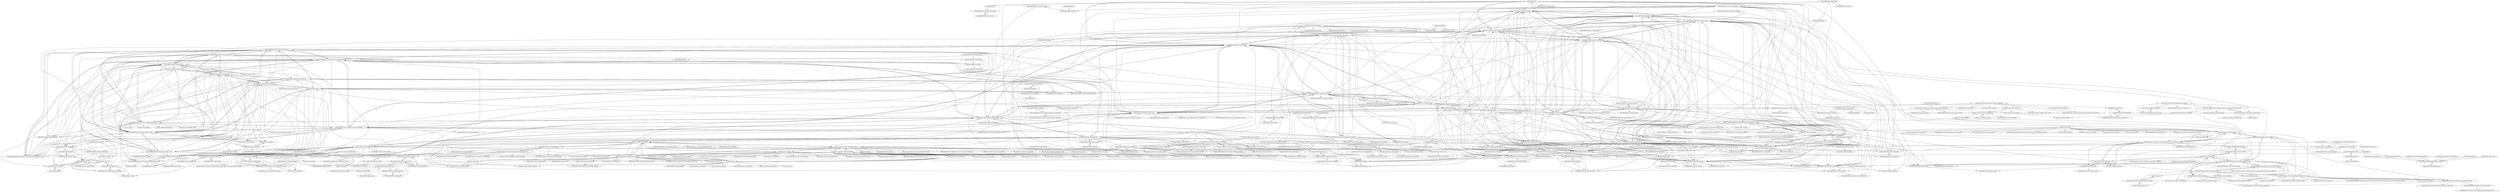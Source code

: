 digraph G {
"krishnaik06/EDA1" -> "krishnaik06/Finding-an-Outlier"
"krishnaik06/EDA1" -> "krishnaik06/Feature-Engineering-Live-sessions"
"krishnaik06/EDA1" -> "krishnaik06/Advanced-House-Price-Prediction-"
"krishnaik06/EDA1" -> "krishnaik06/RegressionandLasso"
"krishnaik06/EDA1" -> "krishnaik06/K-Nearest-Neighour"
"krishnaik06/EDA1" -> "krishnaik06/EDA"
"krishnaik06/EDA1" -> "krishnaik06/Feature-Selection-techniques"
"krishnaik06/EDA1" -> "krishnaik06/Credit-Card-Fraudlent"
"krishnaik06/EDA1" -> "krishnaik06/Multiple-Linear-Regression"
"krishnaik06/EDA1" -> "krishnaik06/Pandas-Profiling-EDA"
"krishnaik06/EDA1" -> "krishnaik06/T-test-an-Correlation-using-python"
"krishnaik06/EDA1" -> "krishnaik06/Machine-Learning-in-90-days"
"krishnaik06/EDA1" -> "krishnaik06/Types-Of-Trnasformation"
"mansi1597/Heart-disease-prediction" -> "ShubhankarRawat/Heart-Disease-Prediction"
"krishnaik06/Deployment-flask" -> "krishnaik06/Deployment-Deep-Learning-Model"
"krishnaik06/Deployment-flask" -> "krishnaik06/Flask-Web-Framework"
"krishnaik06/Deployment-flask" -> "krishnaik06/Natural-Language-Processing"
"krishnaik06/Deployment-flask" -> "krishnaik06/Heroku-Demo"
"krishnaik06/Deployment-flask" -> "krishnaik06/Malaria-Detection"
"krishnaik06/Deployment-flask" -> "krishnaik06/Finding-an-Outlier"
"krishnaik06/Deployment-flask" -> "krishnaik06/Car-Price-Prediction"
"krishnaik06/Deployment-flask" -> "krishnaik06/Image-Webscrapper"
"krishnaik06/Deployment-flask" -> "krishnaik06/Deep-Learning-Car-Brand"
"krishnaik06/Deployment-flask" -> "krishnaik06/Feature-Engineering-Live-sessions"
"krishnaik06/Deployment-flask" -> "krishnaik06/Keras-Tuner"
"krishnaik06/Deployment-flask" -> "krishnaik06/Flask-Heroku"
"krishnaik06/Deployment-flask" -> "krishnaik06/Trnasformer-Bert"
"krishnaik06/Deployment-flask" -> "krishnaik06/Weather-Chatbot-Using-Luis"
"krishnaik06/Deployment-flask" -> "krishnaik06/Complete-Feature-Selection"
"codeheroku/Introduction-to-Machine-Learning" -> "kishan0725/AJAX-Movie-Recommendation-System-with-Sentiment-Analysis"
"codeheroku/Introduction-to-Machine-Learning" -> "krishnaik06/Malaria-Detection"
"massquantity/Kaggle-HousePrices" -> "Shitao-zz/Kaggle-House-Prices-Advanced-Regression-Techniques"
"krishnaik06/simple-Linear-Regression" -> "krishnaik06/Multiple-Linear-Regression"
"krishnaik06/simple-Linear-Regression" -> "krishnaik06/Categorical-Features"
"krishnaik06/Recommendation_complete_tutorial" -> "krishnaik06/RegressionandLasso"
"krishnaik06/Recommendation_complete_tutorial" -> "krishnaik06/Complete-Deep-Learning"
"krishnaik06/Recommendation_complete_tutorial" -> "krishnaik06/Movie-Recommender-in-python"
"krishnaik06/Recommendation_complete_tutorial" -> "krishnaik06/Fake-News-Classifier"
"krishnaik06/Feature-Engineering" -> "krishnaik06/Feature-Selection"
"krishnaik06/Feature-Engineering" -> "krishnaik06/Feature-Selection-techniques"
"krishnaik06/Feature-Engineering" -> "krishnaik06/Natural-Language-Processing"
"krishnaik06/Feature-Engineering" -> "krishnaik06/Complete-Feature-Engineering"
"krishnaik06/Feature-Engineering" -> "krishnaik06/AQI-Project"
"yaswanthpalaghat/Disease-prediction-using-Machine-Learning" -> "g-shreekant/Heart-Disease-Prediction-using-Machine-Learning"
"yaswanthpalaghat/Disease-prediction-using-Machine-Learning" -> "anujdutt9/Disease-Prediction-from-Symptoms"
"yaswanthpalaghat/Disease-prediction-using-Machine-Learning" -> "venugopalkadamba/Multi_Disease_Predictor"
"krishnaik06/Movie-Recommender-in-python" -> "krishnaik06/Stock-Sentiment-Analysis"
"krishnaik06/Movie-Recommender-in-python" -> "krishnaik06/Complete-Deep-Learning"
"krishnaik06/Movie-Recommender-in-python" -> "krishnaik06/Recommendation_complete_tutorial"
"krishnaik06/Movie-Recommender-in-python" -> "krishnaik06/Credit-Card-Fraudlent"
"krishnaik06/Movie-Recommender-in-python" -> "krishnaik06/Complete-Feature-Selection"
"krishnaik06/Movie-Recommender-in-python" -> "krishnaik06/Fake-New-LSTM"
"krishnaik06/Movie-Recommender-in-python" -> "krishnaik06/Fake-News-Classifier"
"krishnaik06/Movie-Recommender-in-python" -> "krishnaik06/Car-Price-Prediction"
"krishnaik06/Movie-Recommender-in-python" -> "krishnaik06/Malaria-Detection"
"krishnaik06/Movie-Recommender-in-python" -> "krishnaik06/SpamClassifier"
"krishnaik06/Movie-Recommender-in-python" -> "krishnaik06/Advanced-House-Price-Prediction-"
"krishnaik06/Movie-Recommender-in-python" -> "krishnaik06/Predicting-Heart-Disease"
"krishnaik06/Movie-Recommender-in-python" -> "krishnaik06/Complete-Feature-Engineering"
"asif536/Movie-Recommender-System" -> "kishan0725/Movie-Recommendation-System-with-Sentiment-Analysis"
"asif536/Movie-Recommender-System" -> "abd1007/Movie-Recommendation-System-Web-Application"
"asif536/Movie-Recommender-System" -> "rajaprerak/movie_recommender"
"asif536/Movie-Recommender-System" -> "kishan0725/The-Movie-Cinema"
"asif536/Movie-Recommender-System" -> "MartinKondor/MovieRecommender"
"asif536/Movie-Recommender-System" -> "kishan0725/AJAX-Movie-Recommendation-System-with-Sentiment-Analysis"
"asif536/Movie-Recommender-System" -> "jalajthanaki/Movie_recommendation_engine"
"g-shreekant/Heart-Disease-Prediction-using-Machine-Learning" -> "kb22/Heart-Disease-Prediction"
"g-shreekant/Heart-Disease-Prediction-using-Machine-Learning" -> "chayandatta/Heart_disease_prediction"
"g-shreekant/Heart-Disease-Prediction-using-Machine-Learning" -> "VenkateshBH99/Heart-and-Kidney-disease-prediction-Django"
"g-shreekant/Heart-Disease-Prediction-using-Machine-Learning" -> "venugopalkadamba/Multi_Disease_Predictor"
"g-shreekant/Heart-Disease-Prediction-using-Machine-Learning" -> "mansi1597/Heart-disease-prediction"
"g-shreekant/Heart-Disease-Prediction-using-Machine-Learning" -> "kanchitank/Medibuddy-Smart-Disease-Predictor"
"g-shreekant/Heart-Disease-Prediction-using-Machine-Learning" -> "krishnaik06/Predicting-Heart-Disease"
"g-shreekant/Heart-Disease-Prediction-using-Machine-Learning" -> "yaswanthpalaghat/Disease-prediction-using-Machine-Learning"
"g-shreekant/Heart-Disease-Prediction-using-Machine-Learning" -> "ammarmahmood1999/HeartHealthPrediction" ["e"=1]
"g-shreekant/Heart-Disease-Prediction-using-Machine-Learning" -> "asthasharma98/Heart-Disease-Prediction-Deployment"
"g-shreekant/Heart-Disease-Prediction-using-Machine-Learning" -> "ShubhankarRawat/Heart-Disease-Prediction"
"g-shreekant/Heart-Disease-Prediction-using-Machine-Learning" -> "anujvyas/Machine-Learning-Projects" ["e"=1]
"g-shreekant/Heart-Disease-Prediction-using-Machine-Learning" -> "krishnaik06/Credit-Card-Fraudlent"
"g-shreekant/Heart-Disease-Prediction-using-Machine-Learning" -> "ertiqah/The-Efficient-Entrepreneur" ["e"=1]
"leanderme/sytora" -> "Aniruddha-Tapas/Predicting-Diseases-From-Symptoms"
"leanderme/sytora" -> "sekharvth/symptom-disease"
"objectbox/objectbox-python" -> "wealthsimple/llm-gateway"
"objectbox/objectbox-python" -> "krishnaik06/ML-Project"
"objectbox/objectbox-python" -> "objectbox/edgex-objectbox"
"MrKhan0747/Diabetes-Prediction" -> "Aditya-Mankar/Diabetes-Prediction"
"MrKhan0747/Diabetes-Prediction" -> "ditikrushna/End-to-End-Diabetes-Prediction-Application-Using-Machine-Learning"
"chayandatta/Heart_disease_prediction" -> "kb22/Heart-Disease-Prediction"
"chayandatta/Heart_disease_prediction" -> "g-shreekant/Heart-Disease-Prediction-using-Machine-Learning"
"chayandatta/Heart_disease_prediction" -> "nadaalay/Heart-Disease-Classifier-Web-App"
"chayandatta/Heart_disease_prediction" -> "Byte7/Heart-Disease-Analysis-and-Prediction"
"chayandatta/Heart_disease_prediction" -> "asthasharma98/Heart-Disease-Prediction-Deployment"
"chayandatta/Heart_disease_prediction" -> "VenkateshBH99/Heart-and-Kidney-disease-prediction-Django"
"chayandatta/Heart_disease_prediction" -> "ammarmahmood1999/HeartHealthPrediction" ["e"=1]
"krishnaik06/Credit-Card-Fraudlent" -> "krishnaik06/Car-Price-Prediction"
"krishnaik06/Credit-Card-Fraudlent" -> "krishnaik06/Malaria-Detection"
"krishnaik06/Credit-Card-Fraudlent" -> "krishnaik06/Stock-Sentiment-Analysis"
"krishnaik06/Credit-Card-Fraudlent" -> "krishnaik06/Complete-Deep-Learning"
"krishnaik06/Credit-Card-Fraudlent" -> "krishnaik06/Predicting-Heart-Disease"
"krishnaik06/Credit-Card-Fraudlent" -> "krishnaik06/Finding-an-Outlier"
"krishnaik06/Credit-Card-Fraudlent" -> "krishnaik06/Movie-Recommender-in-python"
"krishnaik06/Credit-Card-Fraudlent" -> "krishnaik06/Advanced-House-Price-Prediction-"
"krishnaik06/Credit-Card-Fraudlent" -> "krishnaik06/Time-Series-Forecasting"
"krishnaik06/Credit-Card-Fraudlent" -> "krishnaik06/Multiple-Linear-Regression"
"krishnaik06/Credit-Card-Fraudlent" -> "krishnaik06/Feature-Engineering-Live-sessions"
"krishnaik06/Credit-Card-Fraudlent" -> "krishnaik06/RegressionandLasso"
"krishnaik06/Credit-Card-Fraudlent" -> "krishnaik06/Deep-Learning-Car-Brand"
"krishnaik06/Credit-Card-Fraudlent" -> "krishnaik06/Stock-MArket-Forecasting"
"krishnaik06/Diabetes-Prediction" -> "krishnaik06/Predicitng-Lungs-Disease-"
"krishnaik06/Diabetes-Prediction" -> "krishnaik06/Credit_Card-Risk-assessment"
"krishnaik06/Gender-Recognition-and-Age-Estimator" -> "krishnaik06/Deep-Learning-Car-Brand"
"krishnaik06/Gender-Recognition-and-Age-Estimator" -> "krishnaik06/Weather-Chatbot-Using-Luis"
"krishnaik06/Stock-Price-Prediction-using-Keras-and-Recurrent-Neural-Networ" -> "krishnaik06/Natural-Language-Processing"
"krishnaik06/Stock-Price-Prediction-using-Keras-and-Recurrent-Neural-Networ" -> "krishnaik06/Complete-Deep-Learning"
"krishnaik06/Stock-Price-Prediction-using-Keras-and-Recurrent-Neural-Networ" -> "krishnaik06/Pipelines-Using-Sklearn"
"krishnaik06/Stock-Price-Prediction-using-Keras-and-Recurrent-Neural-Networ" -> "krishnaik06/SpamClassifier"
"krishnaik06/Stock-Price-Prediction-using-Keras-and-Recurrent-Neural-Networ" -> "krishnaik06/Multiple-Linear-Regression"
"krishnaik06/Stock-Price-Prediction-using-Keras-and-Recurrent-Neural-Networ" -> "krishnaik06/K-Nearest-Neighour"
"krishnaik06/Stock-Price-Prediction-using-Keras-and-Recurrent-Neural-Networ" -> "krishnaik06/Types-Of-Cross-Validation"
"krishnaik06/Stock-Price-Prediction-using-Keras-and-Recurrent-Neural-Networ" -> "krishnaik06/Types-of-Crossvalidation"
"krishnaik06/Stock-Price-Prediction-using-Keras-and-Recurrent-Neural-Networ" -> "krishnaik06/simple-Linear-Regression"
"krishnaik06/Stock-Price-Prediction-using-Keras-and-Recurrent-Neural-Networ" -> "krishnaik06/Deep-Learning-Car-Brand"
"krishnaik06/Stock-Price-Prediction-using-Keras-and-Recurrent-Neural-Networ" -> "krishnaik06/Word-Embedding"
"krishnaik06/Stock-Price-Prediction-using-Keras-and-Recurrent-Neural-Networ" -> "krishnaik06/Time-Series-Forecasting"
"krishnaik06/Stock-Sentiment-Analysis" -> "krishnaik06/Movie-Recommender-in-python"
"krishnaik06/Stock-Sentiment-Analysis" -> "krishnaik06/Credit-Card-Fraudlent"
"krishnaik06/Stock-Sentiment-Analysis" -> "krishnaik06/Fake-News-Classifier"
"krishnaik06/Stock-Sentiment-Analysis" -> "krishnaik06/Predicting-Heart-Disease"
"krishnaik06/Stock-Sentiment-Analysis" -> "krishnaik06/K-Nearest-Neighour"
"krishnaik06/Stock-Sentiment-Analysis" -> "krishnaik06/SpamClassifier"
"kb22/Heart-Disease-Prediction" -> "g-shreekant/Heart-Disease-Prediction-using-Machine-Learning"
"kb22/Heart-Disease-Prediction" -> "chayandatta/Heart_disease_prediction"
"kb22/Heart-Disease-Prediction" -> "ShubhankarRawat/Heart-Disease-Prediction"
"kb22/Heart-Disease-Prediction" -> "krishnaik06/Predicting-Heart-Disease"
"kb22/Heart-Disease-Prediction" -> "mansi1597/Heart-disease-prediction"
"kb22/Heart-Disease-Prediction" -> "ammarmahmood1999/HeartHealthPrediction" ["e"=1]
"kb22/Heart-Disease-Prediction" -> "VenkateshBH99/Heart-and-Kidney-disease-prediction-Django"
"kb22/Heart-Disease-Prediction" -> "g-shreekant/Sales-Prediction-of-Walmart-using-Machine-Learning" ["e"=1]
"kb22/Heart-Disease-Prediction" -> "Aditya-Mankar/Diabetes-Prediction"
"kb22/Heart-Disease-Prediction" -> "parulnith/Face-Detection-in-Python-using-OpenCV" ["e"=1]
"kb22/Heart-Disease-Prediction" -> "Byte7/Heart-Disease-Analysis-and-Prediction"
"kb22/Heart-Disease-Prediction" -> "krishnaik06/Credit-Card-Fraudlent"
"krishnaik06/Natural-Language-Processing" -> "krishnaik06/Complete-Deep-Learning"
"krishnaik06/Natural-Language-Processing" -> "krishnaik06/Finding-an-Outlier"
"krishnaik06/Natural-Language-Processing" -> "krishnaik06/RegressionandLasso"
"krishnaik06/Natural-Language-Processing" -> "krishnaik06/Deep-Learning-Car-Brand"
"krishnaik06/Natural-Language-Processing" -> "krishnaik06/Malaria-Detection"
"krishnaik06/Natural-Language-Processing" -> "krishnaik06/Weather-Chatbot-Using-Luis"
"krishnaik06/Natural-Language-Processing" -> "krishnaik06/Stock-Price-Prediction-using-Keras-and-Recurrent-Neural-Networ"
"krishnaik06/Natural-Language-Processing" -> "krishnaik06/Fake-News-Classifier"
"krishnaik06/Natural-Language-Processing" -> "krishnaik06/SpamClassifier"
"krishnaik06/Natural-Language-Processing" -> "krishnaik06/Feature-Engineering-Live-sessions"
"krishnaik06/Natural-Language-Processing" -> "krishnaik06/Gender-Recognition-and-Age-Estimator"
"krishnaik06/Natural-Language-Processing" -> "krishnaik06/Types-Of-Cross-Validation"
"krishnaik06/Natural-Language-Processing" -> "krishnaik06/Image-Webscrapper"
"krishnaik06/Natural-Language-Processing" -> "krishnaik06/Gaussian-Trnasformaion"
"krishnaik06/Natural-Language-Processing" -> "krishnaik06/Fake-New-LSTM"
"anujdutt9/Disease-Prediction-from-Symptoms" -> "anuj-glitch/Disease-Prediction-using-Django-and-machine-learning"
"anujdutt9/Disease-Prediction-from-Symptoms" -> "yaswanthpalaghat/Disease-prediction-using-Machine-Learning"
"anujdutt9/Disease-Prediction-from-Symptoms" -> "Aniruddha-Tapas/Predicting-Diseases-From-Symptoms"
"anujdutt9/Disease-Prediction-from-Symptoms" -> "chayandatta/Heart_disease_prediction"
"anujdutt9/Disease-Prediction-from-Symptoms" -> "leanderme/sytora"
"anujdutt9/Disease-Prediction-from-Symptoms" -> "shobhitsrivastava-ds/ML-MT-WebApp"
"anujdutt9/Disease-Prediction-from-Symptoms" -> "kb22/Heart-Disease-Prediction"
"anujdutt9/Disease-Prediction-from-Symptoms" -> "feat7/symptom-to-disease-prediction"
"anujdutt9/Disease-Prediction-from-Symptoms" -> "jini-the-coder/Diseaseprediction"
"krishnaik06/Multiple-Linear-Regression" -> "krishnaik06/simple-Linear-Regression"
"krishnaik06/Handle-Imbalanced-Dataset" -> "krishnaik06/Hyperparameter-Optimization"
"krishnaik06/Handle-Imbalanced-Dataset" -> "krishnaik06/All-Hyperparamter-Optimization"
"krishnaik06/Handle-Imbalanced-Dataset" -> "krishnaik06/Types-of-Crossvalidation"
"krishnaik06/Handle-Imbalanced-Dataset" -> "krishnaik06/Dimesnsionality-Reduction"
"krishnaik06/Handle-Imbalanced-Dataset" -> "krishnaik06/Gaussian-Trnasformaion"
"krishnaik06/Handle-Imbalanced-Dataset" -> "krishnaik06/Finding-an-Outlier"
"krishnaik06/Malaria-Detection" -> "krishnaik06/Deep-Learning-Car-Brand"
"krishnaik06/Malaria-Detection" -> "krishnaik06/Gender-Recognition-and-Age-Estimator"
"krishnaik06/Malaria-Detection" -> "krishnaik06/Complete-Deep-Learning"
"krishnaik06/Malaria-Detection" -> "krishnaik06/Car-Price-Prediction"
"krishnaik06/Malaria-Detection" -> "krishnaik06/Finding-an-Outlier"
"krishnaik06/Malaria-Detection" -> "krishnaik06/Image-Webscrapper"
"krishnaik06/Malaria-Detection" -> "krishnaik06/Weather-Chatbot-Using-Luis"
"krishnaik06/Malaria-Detection" -> "krishnaik06/Natural-Language-Processing"
"krishnaik06/Malaria-Detection" -> "krishnaik06/Credit-Card-Fraudlent"
"krishnaik06/Malaria-Detection" -> "krishnaik06/Deployment-Deep-Learning-Model"
"krishnaik06/Malaria-Detection" -> "krishnaik06/Stock-MArket-Forecasting"
"krishnaik06/Xgboost" -> "krishnaik06/model_selections"
"krishnaik06/Finding-an-Outlier" -> "krishnaik06/Handle-Imbalanced-Dataset"
"krishnaik06/Finding-an-Outlier" -> "krishnaik06/Complete-Deep-Learning"
"krishnaik06/Finding-an-Outlier" -> "krishnaik06/Malaria-Detection"
"krishnaik06/Finding-an-Outlier" -> "krishnaik06/Deep-Learning-Car-Brand"
"krishnaik06/Principle-Component-Analysis" -> "krishnaik06/Dimesnsionality-Reduction"
"krishnaik06/Principle-Component-Analysis" -> "krishnaik06/model_selections"
"ShubhankarRawat/Heart-Disease-Prediction" -> "kb22/Heart-Disease-Prediction"
"ShubhankarRawat/Heart-Disease-Prediction" -> "mansi1597/Heart-disease-prediction"
"krishnaik06/Transfer-Learning" -> "krishnaik06/DL-Project-For-Beginner"
"krishnaik06/Transfer-Learning" -> "krishnaik06/Hidden-Layers-Neurons"
"krishnaik06/Predicting-Heart-Disease" -> "krishnaik06/Predicitng-Lungs-Disease-"
"krishnaik06/Feature-Selection-techniques" -> "krishnaik06/Hyperparameter-Optimization"
"krishnaik06/Feature-Selection-techniques" -> "krishnaik06/Complete-Feature-Engineering"
"krishnaik06/Feature-Selection-techniques" -> "krishnaik06/Categorical-Features"
"krishnaik06/Feature-Selection-techniques" -> "krishnaik06/Finding-an-Outlier"
"krishnaik06/Feature-Selection-techniques" -> "krishnaik06/Handle-Imbalanced-Dataset"
"krishnaik06/Feature-Selection-techniques" -> "krishnaik06/T-test-an-Correlation-using-python"
"krishnaik06/Feature-Selection-techniques" -> "krishnaik06/K-Nearest-Neighour"
"krishnaik06/Feature-Selection-techniques" -> "krishnaik06/Dimesnsionality-Reduction"
"krishnaik06/Feature-Selection-techniques" -> "krishnaik06/Complete-Feature-Selection"
"krishnaik06/Feature-Selection-techniques" -> "krishnaik06/model_selections"
"krishnaik06/Feature-Selection-techniques" -> "krishnaik06/All-Hyperparamter-Optimization"
"krishnaik06/Feature-Selection-techniques" -> "krishnaik06/Types-Of-Cross-Validation"
"krishnaik06/Feature-Selection-techniques" -> "krishnaik06/RegressionandLasso"
"krishnaik06/Feature-Selection-techniques" -> "krishnaik06/Pipelines-Using-Sklearn"
"krishnaik06/Deployment-Deep-Learning-Model" -> "krishnaik06/Flask-Heroku"
"krishnaik06/Deployment-Deep-Learning-Model" -> "krishnaik06/Deep-Learning-Car-Brand"
"krishnaik06/Deployment-Deep-Learning-Model" -> "krishnaik06/Finding-an-Outlier"
"krishnaik06/Deployment-Deep-Learning-Model" -> "krishnaik06/Complete-Deep-Learning"
"krishnaik06/Deployment-Deep-Learning-Model" -> "krishnaik06/Image-Segmentation-Using-Pixellib"
"krishnaik06/Deployment-Deep-Learning-Model" -> "krishnaik06/Keras-Tuner"
"krishnaik06/Computer-Vision-Advanced" -> "krishnaik06/Computer-Vision-"
"krishnaik06/Computer-Vision-Tutorial" -> "krishnaik06/Computer-Vision-"
"krishnaik06/Computer-Vision-Tutorial" -> "krishnaik06/Computer-Vision-Advanced"
"krishnaik06/Computer-Vision-Tutorial" -> "krishnaik06/Keras-Tuner"
"krishnaik06/Computer-Vision-Tutorial" -> "krishnaik06/OpenFace"
"krishnaik06/Computer-Vision-Tutorial" -> "krishnaik06/TFOD"
"krishnaik06/K-NEarest-Neighbor" -> "krishnaik06/Dimesnsionality-Reduction"
"krishnaik06/EDA" -> "krishnaik06/Data-Science-Interview-questions"
"sekharvth/symptom-disease" -> "Aniruddha-Tapas/Predicting-Diseases-From-Symptoms"
"krishnaik06/Hyperparameter-Optimization" -> "krishnaik06/K-NEarest-Neighbor"
"krishnaik06/Hyperparameter-Optimization" -> "krishnaik06/Dimesnsionality-Reduction"
"krishnaik06/Data-Science-Interview-questions" -> "krishnaik06/Data-Science-interview"
"krishnaik06/Data-Science-interview" -> "krishnaik06/Data-Science-Interview-questions"
"objectbox/edgex-objectbox" -> "Egorand/android-greendao-database-encryption"
"kosiarska/ObjectBoxDebugBrowser" -> "Egorand/android-greendao-database-encryption"
"shobhitsrivastava-ds/ML-MT-WebApp" -> "venugopalkadamba/Multi_Disease_Predictor"
"shobhitsrivastava-ds/ML-MT-WebApp" -> "ditikrushna/End-to-End-Diabetes-Prediction-Application-Using-Machine-Learning"
"shobhitsrivastava-ds/ML-MT-WebApp" -> "krishnaik06/Malaria-Detection"
"shobhitsrivastava-ds/ML-MT-WebApp" -> "Devansharma/Health-App"
"krishnaik06/Interview-Prepartion-Data-Science" -> "krishnaik06/Machine-Learning-in-90-days"
"krishnaik06/Interview-Prepartion-Data-Science" -> "iNeuronai/interview-question-data-science-"
"krishnaik06/Interview-Prepartion-Data-Science" -> "krishnaik06/Feature-Engineering-Live-sessions"
"krishnaik06/Interview-Prepartion-Data-Science" -> "krishnaik06/Python-Practise-Problems"
"krishnaik06/Interview-Prepartion-Data-Science" -> "krishnaik06/Natural-Language-Processing"
"krishnaik06/Interview-Prepartion-Data-Science" -> "krishnaik06/Machine-Learning-Algorithms-Materials"
"krishnaik06/Interview-Prepartion-Data-Science" -> "krishnaik06/6-Months-Data-Science-Roadmap-"
"krishnaik06/Interview-Prepartion-Data-Science" -> "krishnaik06/5-Days-Live-EDA-and-Feature-Engineering"
"krishnaik06/Interview-Prepartion-Data-Science" -> "krishnaik06/Advanced-House-Price-Prediction-"
"krishnaik06/Interview-Prepartion-Data-Science" -> "krishnaik06/Data-Analyst-Skill-With-Videos-in-2021"
"krishnaik06/Interview-Prepartion-Data-Science" -> "krishnaik06/Complete-Feature-Selection"
"krishnaik06/Interview-Prepartion-Data-Science" -> "krishnaik06/mlproject"
"krishnaik06/Interview-Prepartion-Data-Science" -> "krishnaik06/Deployment-flask"
"krishnaik06/Interview-Prepartion-Data-Science" -> "krishnaik06/Movie-Recommender-in-python"
"krishnaik06/Interview-Prepartion-Data-Science" -> "PacktPublishing/Hands-on-Python-for-Finance" ["e"=1]
"VenkateshBH99/Heart-and-Kidney-disease-prediction-Django" -> "asthasharma98/Heart-Disease-Prediction-Deployment"
"VenkateshBH99/Heart-and-Kidney-disease-prediction-Django" -> "VenkateshBH99/Hybrid-Random-Forest-Linear-Model"
"VenkateshBH99/Heart-and-Kidney-disease-prediction-Django" -> "MuntahaShams/Heart-Disease-Prediction-using-Neural-Networks"
"kishan0725/Movie-Recommendation-System-with-Sentiment-Analysis" -> "asif536/Movie-Recommender-System"
"codebasics/data-structures-algorithms-python" -> "codebasics/DataAnalysisProjects"
"codebasics/data-structures-algorithms-python" -> "codebasics/deep-learning-keras-tf-tutorial"
"codebasics/data-structures-algorithms-python" -> "codebasics/py"
"codebasics/data-structures-algorithms-python" -> "codebasics/roadmaps"
"codebasics/data-structures-algorithms-python" -> "codebasics/math-for-machine-learning"
"codebasics/data-structures-algorithms-python" -> "codebasics/interview-help"
"codebasics/data-structures-algorithms-python" -> "shushrutsharma/Data-Structures-and-Algorithms-Python" ["e"=1]
"codebasics/data-structures-algorithms-python" -> "jmportilla/Python-for-Algorithms--Data-Structures--and-Interviews" ["e"=1]
"codebasics/data-structures-algorithms-python" -> "OmkarPathak/Data-Structures-using-Python" ["e"=1]
"codebasics/data-structures-algorithms-python" -> "theja-m/Data-Structures-and-Algorithms" ["e"=1]
"codebasics/data-structures-algorithms-python" -> "Py-Contributors/AlgorithmsAndDataStructure" ["e"=1]
"codebasics/data-structures-algorithms-python" -> "codebasics/python_projects"
"codebasics/data-structures-algorithms-python" -> "prabhupant/python-ds" ["e"=1]
"codebasics/data-structures-algorithms-python" -> "ashishpatel26/Andrew-NG-Notes" ["e"=1]
"codebasics/data-structures-algorithms-python" -> "krishnaik06/Machine-Learning-in-90-days"
"Gladiator07/Harvestify" -> "7NNS7/Recommendation-System-for-Farming"
"Gladiator07/Harvestify" -> "anshukrsingh/crop-recommendation-system-based-on-machine-learning-using-python"
"Gladiator07/Harvestify" -> "AnnadataHackfest/Annadata" ["e"=1]
"Gladiator07/Harvestify" -> "juniorcl/transaction-fraud-detection" ["e"=1]
"Gladiator07/Harvestify" -> "ditikrushna/End-to-End-Diabetes-Prediction-Application-Using-Machine-Learning"
"Gladiator07/Harvestify" -> "rudrakshi99/Farmer-Call-Center"
"Gladiator07/Harvestify" -> "simranvolunesia/Irrigreat"
"Gladiator07/Harvestify" -> "ibrahim-Sobh/heart_stroke_prediction" ["e"=1]
"Gladiator07/Harvestify" -> "mehra-deepak/Plant-Disease-Detection" ["e"=1]
"Gladiator07/Harvestify" -> "Priyabrata017/Crop-prediction-using-Machine-Learning" ["e"=1]
"Gladiator07/Harvestify" -> "Gladiator07/AI-Agriculture-deployment"
"Gladiator07/Harvestify" -> "SourajitaDewasi/Crop-Yield-Prediction-in-India-using-ML"
"Gladiator07/Harvestify" -> "shobhitsrivastava-ds/ML-MT-WebApp"
"Gladiator07/Harvestify" -> "Devansharma/Health-App"
"codebasics/DataAnalysisProjects" -> "arjunmann73/Data-Analytics-Projects" ["e"=1]
"codebasics/DataAnalysisProjects" -> "ptyadana/SQL-Data-Analysis-and-Visualization-Projects" ["e"=1]
"codebasics/DataAnalysisProjects" -> "codebasics/data-structures-algorithms-python"
"codebasics/DataAnalysisProjects" -> "rdpeng/ExData_Plotting1" ["e"=1]
"codebasics/DataAnalysisProjects" -> "AlexTheAnalyst/PortfolioProjects" ["e"=1]
"codebasics/DataAnalysisProjects" -> "CICIFLY/Data-Analytics-Projects" ["e"=1]
"codebasics/DataAnalysisProjects" -> "fonnesbeck/statistical-analysis-python-tutorial" ["e"=1]
"codebasics/DataAnalysisProjects" -> "rhiever/Data-Analysis-and-Machine-Learning-Projects" ["e"=1]
"codebasics/DataAnalysisProjects" -> "codebasics/py"
"codebasics/DataAnalysisProjects" -> "cuttlefishh/python-for-data-analysis" ["e"=1]
"codebasics/DataAnalysisProjects" -> "codebasics/python_projects_grocery_webapp"
"codebasics/DataAnalysisProjects" -> "codebasics/deep-learning-keras-tf-tutorial"
"codebasics/DataAnalysisProjects" -> "WillKoehrsen/Data-Analysis" ["e"=1]
"codebasics/DataAnalysisProjects" -> "veb-101/Data-Science-Projects" ["e"=1]
"codebasics/DataAnalysisProjects" -> "alexattia/Data-Science-Projects" ["e"=1]
"krishnaik06/Machine-Learning-in-90-days" -> "krishnaik06/Interview-Prepartion-Data-Science"
"krishnaik06/Machine-Learning-in-90-days" -> "krishnaik06/Feature-Engineering-Live-sessions"
"krishnaik06/Machine-Learning-in-90-days" -> "krishnaik06/Python-Practise-Problems"
"krishnaik06/Machine-Learning-in-90-days" -> "krishnaik06/6-Months-Data-Science-Roadmap-"
"krishnaik06/Machine-Learning-in-90-days" -> "krishnaik06/Advanced-House-Price-Prediction-"
"krishnaik06/Machine-Learning-in-90-days" -> "krishnaik06/Natural-Language-Processing"
"krishnaik06/Machine-Learning-in-90-days" -> "krishnaik06/EDA1"
"krishnaik06/Machine-Learning-in-90-days" -> "krishnaik06/Complete-Deep-Learning"
"krishnaik06/Machine-Learning-in-90-days" -> "krishnaik06/Machine-Learning-Algorithms-Materials"
"krishnaik06/Machine-Learning-in-90-days" -> "krishnaik06/Perfect-Roadmap-To-Learn-Data-Science-In-2024"
"krishnaik06/Machine-Learning-in-90-days" -> "iNeuronai/interview-question-data-science-"
"krishnaik06/Machine-Learning-in-90-days" -> "krishnaik06/Finding-an-Outlier"
"krishnaik06/Machine-Learning-in-90-days" -> "krishnaik06/Data-Science-Projects-For-Resumes"
"krishnaik06/Machine-Learning-in-90-days" -> "krishnaik06/5-Days-Live-EDA-and-Feature-Engineering"
"krishnaik06/Machine-Learning-in-90-days" -> "krishnaik06/Malaria-Detection"
"kishan0725/AJAX-Movie-Recommendation-System-with-Sentiment-Analysis" -> "kishan0725/The-Movie-Cinema"
"kishan0725/AJAX-Movie-Recommendation-System-with-Sentiment-Analysis" -> "kishan0725/Movie-Recommendation-System-with-Sentiment-Analysis"
"kishan0725/AJAX-Movie-Recommendation-System-with-Sentiment-Analysis" -> "asif536/Movie-Recommender-System"
"kishan0725/AJAX-Movie-Recommendation-System-with-Sentiment-Analysis" -> "Mandal-21/Flight-Price-Prediction"
"kishan0725/AJAX-Movie-Recommendation-System-with-Sentiment-Analysis" -> "campusx-official/movie-recommender-system-tmdb-dataset"
"kishan0725/AJAX-Movie-Recommendation-System-with-Sentiment-Analysis" -> "anujvyas/IPL-First-Innings-Score-Prediction-Deployment"
"kishan0725/AJAX-Movie-Recommendation-System-with-Sentiment-Analysis" -> "gauravtheP/Netflix-Movie-Recommendation-System"
"kishan0725/AJAX-Movie-Recommendation-System-with-Sentiment-Analysis" -> "rajaprerak/movie_recommender"
"kishan0725/AJAX-Movie-Recommendation-System-with-Sentiment-Analysis" -> "amitkaps/recommendation" ["e"=1]
"iNeuronai/interview-question-data-science-" -> "krishnaik06/Interview-Prepartion-Data-Science"
"iNeuronai/interview-question-data-science-" -> "iNeuronai/same-resume-year-wise"
"iNeuronai/interview-question-data-science-" -> "krishnaik06/Python-Practise-Problems"
"iNeuronai/interview-question-data-science-" -> "krishnaik06/The-Grand-Complete-Data-Science-Materials"
"iNeuronai/interview-question-data-science-" -> "rbhatia46/Data-Science-Interview-Resources" ["e"=1]
"iNeuronai/interview-question-data-science-" -> "khanhnamle1994/cracking-the-data-science-interview" ["e"=1]
"iNeuronai/interview-question-data-science-" -> "krishnaik06/Machine-Learning-in-90-days"
"iNeuronai/interview-question-data-science-" -> "youssefHosni/Data-Science-Interview-Questions-Answers" ["e"=1]
"iNeuronai/interview-question-data-science-" -> "alexeygrigorev/data-science-interviews" ["e"=1]
"iNeuronai/interview-question-data-science-" -> "krishnaik06/6-Months-Data-Science-Roadmap-"
"iNeuronai/interview-question-data-science-" -> "iamtodor/data-science-interview-questions-and-answers" ["e"=1]
"iNeuronai/interview-question-data-science-" -> "krishnaik06/Perfect-Roadmap-To-Learn-Data-Science-In-2024"
"iNeuronai/interview-question-data-science-" -> "krishnaik06/Data-Science-Projects-For-Resumes"
"iNeuronai/interview-question-data-science-" -> "krishnaik06/Feature-Engineering-Live-sessions"
"iNeuronai/interview-question-data-science-" -> "youssefHosni/Data-Science-Interview-Preperation-Resources" ["e"=1]
"Aditya-Mankar/Diabetes-Prediction" -> "MrKhan0747/Diabetes-Prediction"
"Aditya-Mankar/Diabetes-Prediction" -> "ditikrushna/End-to-End-Diabetes-Prediction-Application-Using-Machine-Learning"
"Aditya-Mankar/Diabetes-Prediction" -> "krishnaik06/Diabetes-Prediction"
"kishan0725/The-Movie-Cinema" -> "kishan0725/AJAX-Movie-Recommendation-System-with-Sentiment-Analysis"
"kishan0725/The-Movie-Cinema" -> "asif536/Movie-Recommender-System"
"kishan0725/The-Movie-Cinema" -> "kishan0725/Movie-Recommendation-System-with-Sentiment-Analysis"
"kishan0725/The-Movie-Cinema" -> "rajaprerak/movie_recommender"
"krishnaik06/Tomato-Leaf-Disease-Prediction" -> "krishnaik06/pandas-visual-analysis"
"krishnaik06/Kaggle-Competitions" -> "krishnaik06/Complete-Feature-Engineering"
"krishnaik06/Kaggle-Competitions" -> "krishnaik06/T-test-an-Correlation-using-python"
"krishnaik06/Kaggle-Competitions" -> "krishnaik06/K-Means-Materials"
"krishnaik06/Car-Price-Prediction" -> "krishnaik06/Malaria-Detection"
"krishnaik06/Car-Price-Prediction" -> "krishnaik06/Deep-Learning-Car-Brand"
"krishnaik06/Car-Price-Prediction" -> "krishnaik06/Credit-Card-Fraudlent"
"krishnaik06/Car-Price-Prediction" -> "krishnaik06/Complete-Deep-Learning"
"krishnaik06/Car-Price-Prediction" -> "krishnaik06/Advanced-House-Price-Prediction-"
"krishnaik06/Car-Price-Prediction" -> "krishnaik06/Finding-an-Outlier"
"krishnaik06/Car-Price-Prediction" -> "krishnaik06/Stock-MArket-Forecasting"
"krishnaik06/Car-Price-Prediction" -> "krishnaik06/Feature-Engineering-Live-sessions"
"krishnaik06/Car-Price-Prediction" -> "krishnaik06/Movie-Recommender-in-python"
"krishnaik06/Car-Price-Prediction" -> "krishnaik06/Natural-Language-Processing"
"krishnaik06/Car-Price-Prediction" -> "Mandal-21/Flight-Price-Prediction"
"krishnaik06/Car-Price-Prediction" -> "krishnaik06/Gender-Recognition-and-Age-Estimator"
"krishnaik06/Stock-MArket-Forecasting" -> "krishnaik06/Fake-New-LSTM"
"krishnaik06/Stock-MArket-Forecasting" -> "krishnaik06/Malaria-Detection"
"krishnaik06/Stock-MArket-Forecasting" -> "krishnaik06/Deep-Learning-Car-Brand"
"krishnaik06/Stock-MArket-Forecasting" -> "krishnaik06/Car-Price-Prediction"
"krishnaik06/Stock-MArket-Forecasting" -> "krishnaik06/Finding-an-Outlier"
"krishnaik06/Stock-MArket-Forecasting" -> "krishnaik06/Complete-Deep-Learning"
"krishnaik06/Stock-MArket-Forecasting" -> "krishnaik06/Time-Series-Forecasting"
"krishnaik06/Stock-MArket-Forecasting" -> "krishnaik06/Credit-Card-Fraudlent"
"krishnaik06/Stock-MArket-Forecasting" -> "krishnaik06/AirLines-Passengers-Forecasting-LSTM"
"krishnaik06/Stock-MArket-Forecasting" -> "krishnaik06/Deployment-Deep-Learning-Model"
"krishnaik06/Stock-MArket-Forecasting" -> "krishnaik06/Stock-Price-Prediction-using-Keras-and-Recurrent-Neural-Networ"
"krishnaik06/Stock-MArket-Forecasting" -> "krishnaik06/Movie-Recommender-in-python"
"krishnaik06/Stock-MArket-Forecasting" -> "krishnaik06/Competitive-Programming"
"krishnaik06/Stock-MArket-Forecasting" -> "krishnaik06/Gender-Recognition-and-Age-Estimator"
"krishnaik06/Stock-MArket-Forecasting" -> "krishnaik06/Feature-Engineering-Live-sessions"
"ditikrushna/End-to-End-Diabetes-Prediction-Application-Using-Machine-Learning" -> "Aditya-Mankar/Diabetes-Prediction"
"ditikrushna/End-to-End-Diabetes-Prediction-Application-Using-Machine-Learning" -> "MrKhan0747/Diabetes-Prediction"
"ditikrushna/End-to-End-Diabetes-Prediction-Application-Using-Machine-Learning" -> "shobhitsrivastava-ds/ML-MT-WebApp"
"ditikrushna/End-to-End-Diabetes-Prediction-Application-Using-Machine-Learning" -> "krishnaik06/Credit-Card-Fraudlent"
"ditikrushna/End-to-End-Diabetes-Prediction-Application-Using-Machine-Learning" -> "venugopalkadamba/Multi_Disease_Predictor"
"ditikrushna/End-to-End-Diabetes-Prediction-Application-Using-Machine-Learning" -> "anujvyas/Machine-Learning-Projects" ["e"=1]
"ditikrushna/End-to-End-Diabetes-Prediction-Application-Using-Machine-Learning" -> "krishnaik06/Diabetes-Prediction"
"ditikrushna/End-to-End-Diabetes-Prediction-Application-Using-Machine-Learning" -> "mansi1597/Heart-disease-prediction"
"ditikrushna/End-to-End-Diabetes-Prediction-Application-Using-Machine-Learning" -> "ibrahim-Sobh/heart_stroke_prediction" ["e"=1]
"krishnaik06/Advanced-House-Price-Prediction-" -> "krishnaik06/Feature-Engineering-Live-sessions"
"krishnaik06/Advanced-House-Price-Prediction-" -> "krishnaik06/EDA1"
"krishnaik06/Advanced-House-Price-Prediction-" -> "krishnaik06/Car-Price-Prediction"
"krishnaik06/Advanced-House-Price-Prediction-" -> "krishnaik06/Credit-Card-Fraudlent"
"krishnaik06/Advanced-House-Price-Prediction-" -> "Shreyas3108/house-price-prediction"
"krishnaik06/Advanced-House-Price-Prediction-" -> "krishnaik06/Finding-an-Outlier"
"krishnaik06/Advanced-House-Price-Prediction-" -> "krishnaik06/RegressionandLasso"
"krishnaik06/Advanced-House-Price-Prediction-" -> "krishnaik06/Movie-Recommender-in-python"
"krishnaik06/Advanced-House-Price-Prediction-" -> "krishnaik06/Machine-Learning-in-90-days"
"krishnaik06/Advanced-House-Price-Prediction-" -> "krishnaik06/Complete-Deep-Learning"
"krishnaik06/Advanced-House-Price-Prediction-" -> "Rohan0401/House-Price-Prediction-Analysis"
"krishnaik06/Advanced-House-Price-Prediction-" -> "krishnaik06/5-Days-Live-EDA-and-Feature-Engineering"
"krishnaik06/Advanced-House-Price-Prediction-" -> "krishnaik06/Handle-Imbalanced-Dataset"
"krishnaik06/Advanced-House-Price-Prediction-" -> "krishnaik06/Predicting-Heart-Disease"
"krishnaik06/Advanced-House-Price-Prediction-" -> "krishnaik06/Complete-Feature-Engineering"
"Lovely-Professional-University-CSE/int247-machine-learning-project-2020-kem031-sudhanshu" -> "jini-the-coder/Diseaseprediction"
"krishnaik06/RegressionandLasso" -> "krishnaik06/Multicollinearity"
"huzaifsayed/Linear-Regression-Model-for-House-Price-Prediction" -> "ASHOKKUMAR-K/Machine-Learning-Projects" ["e"=1]
"huzaifsayed/Linear-Regression-Model-for-House-Price-Prediction" -> "Shreyas3108/house-price-prediction"
"huzaifsayed/Linear-Regression-Model-for-House-Price-Prediction" -> "krishnaik06/Credit-Card-Fraudlent"
"krishnaik06/Feature-Engineering-Live-sessions" -> "krishnaik06/Complete-Feature-Selection"
"krishnaik06/Feature-Engineering-Live-sessions" -> "krishnaik06/Complete-Feature-Engineering"
"krishnaik06/Feature-Engineering-Live-sessions" -> "krishnaik06/Advanced-House-Price-Prediction-"
"krishnaik06/Feature-Engineering-Live-sessions" -> "krishnaik06/All-Hyperparamter-Optimization"
"krishnaik06/Feature-Engineering-Live-sessions" -> "krishnaik06/Handle-Imbalanced-Dataset"
"krishnaik06/Feature-Engineering-Live-sessions" -> "krishnaik06/EDA1"
"krishnaik06/Feature-Engineering-Live-sessions" -> "krishnaik06/5-Days-Live-EDA-and-Feature-Engineering"
"krishnaik06/Feature-Engineering-Live-sessions" -> "krishnaik06/Deep-Learning-Car-Brand"
"krishnaik06/Feature-Engineering-Live-sessions" -> "krishnaik06/Natural-Language-Processing"
"krishnaik06/Feature-Engineering-Live-sessions" -> "krishnaik06/Finding-an-Outlier"
"krishnaik06/Feature-Engineering-Live-sessions" -> "krishnaik06/Machine-Learning-in-90-days"
"krishnaik06/Feature-Engineering-Live-sessions" -> "krishnaik06/Complete-Deep-Learning"
"krishnaik06/Feature-Engineering-Live-sessions" -> "krishnaik06/Pytorch-Tutorial"
"krishnaik06/Feature-Engineering-Live-sessions" -> "krishnaik06/Credit-Card-Fraudlent"
"krishnaik06/Feature-Engineering-Live-sessions" -> "krishnaik06/Car-Price-Prediction"
"iNeuronai/same-resume-year-wise" -> "iNeuronai/Ineuron-Arhcitecture"
"iNeuronai/same-resume-year-wise" -> "krishnaik06/Computer-Vision-Advanced"
"iNeuronai/same-resume-year-wise" -> "iNeuronai/interview-question-data-science-"
"iNeuronai/same-resume-year-wise" -> "yadav-avnish/aps-fault-detection"
"Mandal-21/Flight-Price-Prediction" -> "krishnaik06/Car-Price-Prediction"
"Mandal-21/Flight-Price-Prediction" -> "kishan0725/AJAX-Movie-Recommendation-System-with-Sentiment-Analysis"
"Mandal-21/Flight-Price-Prediction" -> "rajtilakls2510/car_price_predictor"
"Mandal-21/Flight-Price-Prediction" -> "krishnaik06/Feature-Engineering-Live-sessions"
"Mandal-21/Flight-Price-Prediction" -> "krishnaik06/Deep-Learning-Car-Brand"
"krishnaik06/Complete-Feature-Engineering" -> "krishnaik06/Dimesnsionality-Reduction"
"krishnaik06/Complete-Feature-Engineering" -> "krishnaik06/Categorical-Features"
"krishnaik06/Complete-Feature-Engineering" -> "krishnaik06/Time-Series-Forecasting"
"krishnaik06/Time-Series-Forecasting" -> "krishnaik06/AirLines-Passengers-Forecasting-LSTM"
"krishnaik06/Complete-Deep-Learning" -> "krishnaik06/Hidden-Layers-Neurons"
"krishnaik06/Complete-Deep-Learning" -> "krishnaik06/Deep-Learning-Car-Brand"
"krishnaik06/Complete-Deep-Learning" -> "krishnaik06/Malaria-Detection"
"krishnaik06/Complete-Deep-Learning" -> "krishnaik06/K-Means-Materials"
"krishnaik06/Complete-Deep-Learning" -> "krishnaik06/Finding-an-Outlier"
"krishnaik06/Complete-Deep-Learning" -> "krishnaik06/K-Nearest-Neighour"
"krishnaik06/Complete-Deep-Learning" -> "krishnaik06/Complete-Feature-Engineering"
"krishnaik06/All-Hyperparamter-Optimization" -> "krishnaik06/Types-of-Crossvalidation"
"krishnaik06/All-Hyperparamter-Optimization" -> "krishnaik06/Handle-Imbalanced-Dataset"
"krishnaik06/All-Hyperparamter-Optimization" -> "krishnaik06/Hyperparameter-Optimization"
"krishnaik06/Complete-Feature-Selection" -> "krishnaik06/Complete-Feature-Engineering"
"krishnaik06/Complete-Feature-Selection" -> "krishnaik06/pandas-visual-analysis"
"krishnaik06/Complete-Feature-Selection" -> "krishnaik06/Complete-Deep-Learning"
"krishnaik06/Complete-Feature-Selection" -> "krishnaik06/Feature-Engineering-Live-sessions"
"krishnaik06/Complete-Feature-Selection" -> "krishnaik06/Keras-Tuner"
"krishnaik06/Complete-Feature-Selection" -> "krishnaik06/Types-of-Crossvalidation"
"krishnaik06/Complete-Feature-Selection" -> "krishnaik06/Reinforcement-Learning"
"krishnaik06/Complete-Feature-Selection" -> "krishnaik06/Time-Series-Forecasting"
"krishnaik06/Complete-Feature-Selection" -> "krishnaik06/Machine-Learning-Retraining-Approaches"
"krishnaik06/Complete-Feature-Selection" -> "krishnaik06/All-Hyperparamter-Optimization"
"anuj-glitch/Disease-Prediction-using-Django-and-machine-learning" -> "anujdutt9/Disease-Prediction-from-Symptoms"
"anuj-glitch/Disease-Prediction-using-Django-and-machine-learning" -> "VenkateshBH99/Heart-and-Kidney-disease-prediction-Django"
"anuj-glitch/Disease-Prediction-using-Django-and-machine-learning" -> "yaswanthpalaghat/Disease-prediction-using-Machine-Learning"
"anuj-glitch/Disease-Prediction-using-Django-and-machine-learning" -> "shobhitsrivastava-ds/ML-MT-WebApp"
"anuj-glitch/Disease-Prediction-using-Django-and-machine-learning" -> "Elysian01/Impulse-LifeSaviour"
"anuj-glitch/Disease-Prediction-using-Django-and-machine-learning" -> "venugopalkadamba/Multi_Disease_Predictor"
"anuj-glitch/Disease-Prediction-using-Django-and-machine-learning" -> "theArjun/disease-predictor"
"anuj-glitch/Disease-Prediction-using-Django-and-machine-learning" -> "Vatshayan/Final-Year-Disease-Prediction-Project" ["e"=1]
"anuj-glitch/Disease-Prediction-using-Django-and-machine-learning" -> "Nasim992/Disease-Prediction-System"
"anuj-glitch/Disease-Prediction-using-Django-and-machine-learning" -> "611noorsaeed/Medicine-Recommendation-System-Personalized-Medical-Recommendation-System-with-Machine-Learning"
"MlvPrasadOfficial/ineuron.ai" -> "sachin14596/iNeuron-Internship---Heart-Disease-Diagnostic-Analysis"
"venugopalkadamba/Multi_Disease_Predictor" -> "VenkateshBH99/Heart-and-Kidney-disease-prediction-Django"
"venugopalkadamba/Multi_Disease_Predictor" -> "shobhitsrivastava-ds/ML-MT-WebApp"
"venugopalkadamba/Multi_Disease_Predictor" -> "krishnaik06/Malaria-Detection"
"venugopalkadamba/Multi_Disease_Predictor" -> "g-shreekant/Heart-Disease-Prediction-using-Machine-Learning"
"venugopalkadamba/Multi_Disease_Predictor" -> "ditikrushna/End-to-End-Diabetes-Prediction-Application-Using-Machine-Learning"
"krishnaik06/Fake-New-LSTM" -> "krishnaik06/Word-Embedding"
"krishnaik06/Fake-New-LSTM" -> "krishnaik06/Fake-News-Classifier"
"krishnaik06/T-test-an-Correlation-using-python" -> "krishnaik06/RegressionandLasso"
"krishnaik06/T-test-an-Correlation-using-python" -> "krishnaik06/Dimesnsionality-Reduction"
"krishnaik06/T-test-an-Correlation-using-python" -> "krishnaik06/Multicollinearity"
"krishnaik06/InsuranceFraudDetection" -> "krishnaik06/WaferFaultDetection"
"krishnaik06/Heroku-Demo" -> "krishnaik06/Flask-Heroku"
"krishnaik06/Heroku-Demo" -> "krishnaik06/NLP-Deployment-Heroku"
"krishnaik06/Heroku-Demo" -> "krishnaik06/Django-Series"
"krishnaik06/Heroku-Demo" -> "krishnaik06/RegressionandLasso"
"krishnaik06/Heroku-Demo" -> "krishnaik06/Pywebheroku"
"krishnaik06/WaferFaultDetection" -> "krishnaik06/Google-Dialogflow-chatbots"
"anujvyas/IPL-First-Innings-Score-Prediction-Deployment" -> "krishnaik06/IPL"
"anujvyas/IPL-First-Innings-Score-Prediction-Deployment" -> "shobhitsrivastava-ds/ML-MT-WebApp"
"anujvyas/IPL-First-Innings-Score-Prediction-Deployment" -> "anujvyas/Diabetes-Prediction-Deployment" ["e"=1]
"krishnaik06/Weather-Chatbot-Using-Luis" -> "krishnaik06/Flask-Heroku"
"krishnaik06/Weather-Chatbot-Using-Luis" -> "krishnaik06/Google-Dialogflow-chatbots"
"krishnaik06/Google-Dialogflow-chatbots" -> "krishnaik06/Phising-Classifier"
"krishnaik06/Deep-Learning-Car-Brand" -> "krishnaik06/Malaria-Detection"
"krishnaik06/Deep-Learning-Car-Brand" -> "krishnaik06/Gender-Recognition-and-Age-Estimator"
"krishnaik06/Deep-Learning-Car-Brand" -> "krishnaik06/Weather-Chatbot-Using-Luis"
"krishnaik06/Deep-Learning-Car-Brand" -> "krishnaik06/Complete-Deep-Learning"
"krishnaik06/Deep-Learning-Car-Brand" -> "krishnaik06/Image-Webscrapper"
"krishnaik06/Deep-Learning-Car-Brand" -> "krishnaik06/Keras-Tuner"
"krishnaik06/Deep-Learning-Car-Brand" -> "krishnaik06/Finding-an-Outlier"
"krishnaik06/Fake-News-Classifier" -> "krishnaik06/Fake-New-LSTM"
"krishnaik06/Fake-News-Classifier" -> "krishnaik06/Weather-Chatbot-Using-Luis"
"krishnaik06/AQI-Project" -> "krishnaik06/RegressionandLasso"
"krishnaik06/Image-Webscrapper" -> "krishnaik06/Flask-Heroku"
"krishnaik06/Image-Webscrapper" -> "krishnaik06/Phising-Classifier"
"VenkateshBH99/Hybrid-Random-Forest-Linear-Model" -> "VenkateshBH99/Continuous-Sign-Language-using-Leap-Motion-Sensor"
"JakeWharton/Android-MapForgeFragment" -> "Egorand/android-greendao-database-encryption"
"mhuzaifadev/Machine_Learning_Algorithms" -> "mhuzaifadev/IBM-AI-Engineering"
"mhuzaifadev/IBM-AI-Engineering" -> "mhuzaifadev/Machine_Learning_Algorithms"
"couchbaselabs/couchbase-lite-java-forestdb" -> "Egorand/android-greendao-database-encryption"
"codebasics/roadmaps" -> "codebasics/data-structures-algorithms-python"
"codebasics/roadmaps" -> "campusx-official/ML-Roadmap-for-2022"
"codebasics/roadmaps" -> "codebasics/py"
"codebasics/roadmaps" -> "ThinamXx/300Days__MachineLearningDeepLearning" ["e"=1]
"codebasics/roadmaps" -> "chris-chris/ml-engineer-roadmap" ["e"=1]
"codebasics/roadmaps" -> "shanmukh05/Machine-Learning-Roadmap"
"codebasics/roadmaps" -> "codebasics/math-for-machine-learning"
"codebasics/roadmaps" -> "codebasics/DataAnalysisProjects"
"codebasics/roadmaps" -> "mrdbourke/machine-learning-roadmap" ["e"=1]
"codebasics/roadmaps" -> "codebasics/deep-learning-keras-tf-tutorial"
"codebasics/roadmaps" -> "codebasics/interview-help"
"codebasics/roadmaps" -> "ayush714/data-science-roadmap"
"codebasics/roadmaps" -> "louisfb01/start-machine-learning" ["e"=1]
"codebasics/roadmaps" -> "xettrisomeman/Machine-Leaarning-Engineer-Roadmap"
"amanovishnu/ineuron-full-stack-data-science-assignments" -> "sachin14596/iNeuron-Internship---Heart-Disease-Diagnostic-Analysis"
"amanovishnu/ineuron-full-stack-data-science-assignments" -> "sandipanpaul21/Data-Science-Interview-Question-Bank-Day1-Day30-iNeuron"
"amanovishnu/ineuron-full-stack-data-science-assignments" -> "iNeuronai/same-resume-year-wise"
"amanovishnu/ineuron-full-stack-data-science-assignments" -> "Shri3131/ineuron_Assignments"
"amanovishnu/ineuron-full-stack-data-science-assignments" -> "ashishtele/Quick-Notes-for-ML-DS"
"amanovishnu/ineuron-full-stack-data-science-assignments" -> "anandjha90/iNeuron_FSDA"
"amanovishnu/ineuron-full-stack-data-science-assignments" -> "krishnaik06/3-Months-RoadMap-For-Data-Science"
"amanovishnu/ineuron-full-stack-data-science-assignments" -> "fsiddh/Machine-Learning-Masters" ["e"=1]
"amanovishnu/ineuron-full-stack-data-science-assignments" -> "avnyadav/sensor-fault-detection"
"krishnaik06/Python-Practise-Problems" -> "krishnaik06/Data-Analyst-Skill-With-Videos-in-2021"
"krishnaik06/Python-Practise-Problems" -> "krishnaik06/Interview-Prepartion-Data-Science"
"krishnaik06/Python-Practise-Problems" -> "krishnaik06/Machine-Learning-in-90-days"
"krishnaik06/Python-Practise-Problems" -> "krishnaik06/Feature-Engineering-Live-sessions"
"krishnaik06/Python-Practise-Problems" -> "iNeuronai/interview-question-data-science-"
"krishnaik06/Python-Practise-Problems" -> "iNeuronai/same-resume-year-wise"
"krishnaik06/Python-Practise-Problems" -> "krishnaik06/Deployment-flask"
"krishnaik06/Python-Practise-Problems" -> "krishnaik06/5-Days-Live-EDA-and-Feature-Engineering"
"krishnaik06/Python-Practise-Problems" -> "krishnaik06/Natural-Language-Processing"
"krishnaik06/Python-Practise-Problems" -> "krishnaik06/6-Months-Data-Science-Roadmap-"
"krishnaik06/Python-Practise-Problems" -> "krishnaik06/Advanced-House-Price-Prediction-"
"krishnaik06/Python-Practise-Problems" -> "krishnaik06/Types-Of-Trnasformation"
"krishnaik06/Python-Practise-Problems" -> "krishnaik06/RegressionandLasso"
"krishnaik06/Python-Practise-Problems" -> "krishnaik06/Car-Price-Prediction"
"krishnaik06/Python-Practise-Problems" -> "krishnaik06/Finding-an-Outlier"
"ayush714/ML001-Project-Sources-Code-and-Learning-Materials" -> "ayush714/Core-Machine-Learning-Course"
"ayush714/ML001-Project-Sources-Code-and-Learning-Materials" -> "ayush714/ML-For-Beginners"
"ayush714/ML001-Project-Sources-Code-and-Learning-Materials" -> "ayush714/data-science-roadmap"
"ayush714/ML001-Project-Sources-Code-and-Learning-Materials" -> "ayush714/mlops-roadmap"
"ayush714/ML001-Project-Sources-Code-and-Learning-Materials" -> "datapublishings/Course-python-data-science"
"krishnaik06/Pyspark-With-Python" -> "krishnaik06/Types-Of-Cross-Validation"
"krishnaik06/Pyspark-With-Python" -> "krishnaik06/Autoviz"
"krishnaik06/Pyspark-With-Python" -> "krishnaik06/Natural-Language-Processing"
"krishnaik06/Pyspark-With-Python" -> "krishnaik06/Types-Of-Trnasformation"
"krishnaik06/Pyspark-With-Python" -> "krishnaik06/Huggingfacetransformer"
"krishnaik06/Pyspark-With-Python" -> "spark-examples/pyspark-examples" ["e"=1]
"krishnaik06/Pyspark-With-Python" -> "cartershanklin/pyspark-cheatsheet" ["e"=1]
"krishnaik06/Pyspark-With-Python" -> "krishnaik06/Feature-Engineering-Live-sessions"
"krishnaik06/Pyspark-With-Python" -> "krishnaik06/PysparkRegressions"
"krishnaik06/Pyspark-With-Python" -> "krishnaik06/Autoscrapper"
"krishnaik06/Pyspark-With-Python" -> "UrbanInstitute/pyspark-tutorials" ["e"=1]
"krishnaik06/Pyspark-With-Python" -> "krishnaik06/Data-Analyst-Skill-With-Videos-in-2021"
"krishnaik06/Pyspark-With-Python" -> "krishnaik06/Gradio"
"krishnaik06/Pyspark-With-Python" -> "johnny-chivers/pyspark-glue-tutorial"
"krishnaik06/Pyspark-With-Python" -> "krishnaik06/Pywebheroku"
"codebasics/potato-disease-classification" -> "krishnaik06/Cotton-Disease-Prediction-Deep-Learning"
"campusx-official/laptop-price-predictor-regression-project" -> "campusx-official/ipl-win-probability-predictor"
"campusx-official/laptop-price-predictor-regression-project" -> "campusx-official/posenet-demo-ml5js"
"campusx-official/whatsapp-chat-analysis" -> "campusx-official/game-of-thrones-personality-matcher"
"campusx-official/whatsapp-chat-analysis" -> "campusx-official/aws-demo-app"
"campusx-official/whatsapp-chat-analysis" -> "campusx-official/laptop-price-predictor-regression-project"
"campusx-official/whatsapp-chat-analysis" -> "campusx-official/posenet-demo-ml5js"
"campusx-official/whatsapp-chat-analysis" -> "campusx-official/flights-sql-app"
"campusx-official/whatsapp-chat-analysis" -> "campusx-official/streamlit-basics"
"campusx-official/whatsapp-chat-analysis" -> "campusx-official/ipl-win-probability-predictor"
"campusx-official/100-days-of-machine-learning" -> "campusx-official/ML-Roadmap-for-2022"
"campusx-official/100-days-of-machine-learning" -> "campusx-official/100-days-of-python-programming"
"campusx-official/100-days-of-machine-learning" -> "campusx-official/100-days-of-deep-learning"
"campusx-official/100-days-of-machine-learning" -> "campusx-official/campusx-official"
"campusx-official/100-days-of-machine-learning" -> "krishnaik06/The-Grand-Complete-Data-Science-Materials"
"campusx-official/100-days-of-machine-learning" -> "krishnaik06/Machine-Learning-in-90-days"
"campusx-official/100-days-of-machine-learning" -> "campusx-official/dsa-using-python"
"campusx-official/100-days-of-machine-learning" -> "campusx-official/placement-project-logistic-regression"
"campusx-official/100-days-of-machine-learning" -> "krishnaik06/Machine-Learning-Algorithms-Materials"
"campusx-official/100-days-of-machine-learning" -> "campusx-official/data-science-interviews"
"campusx-official/100-days-of-machine-learning" -> "iNeuronai/interview-question-data-science-"
"campusx-official/100-days-of-machine-learning" -> "krishnaik06/Perfect-Roadmap-To-Learn-Data-Science-In-2024"
"campusx-official/100-days-of-machine-learning" -> "campusx-official/dsmp-capstone-project"
"campusx-official/100-days-of-machine-learning" -> "campusx-official/whatsapp-chat-analysis"
"campusx-official/100-days-of-machine-learning" -> "krishnaik06/Interview-Prepartion-Data-Science"
"krishnaik06/Data-Analyst-Skill-With-Videos-in-2021" -> "krishnaik06/Python-Practise-Problems"
"krishnaik06/Data-Analyst-Skill-With-Videos-in-2021" -> "krishnaik06/Feature-Engineering-Live-sessions"
"krishnaik06/Data-Analyst-Skill-With-Videos-in-2021" -> "krishnaik06/Finding-an-Outlier"
"krishnaik06/Data-Analyst-Skill-With-Videos-in-2021" -> "krishnaik06/Interview-Prepartion-Data-Science"
"krishnaik06/Data-Analyst-Skill-With-Videos-in-2021" -> "udacity/data-analyst" ["e"=1]
"krishnaik06/Data-Analyst-Skill-With-Videos-in-2021" -> "elmoallistair/datacamp-data-analyst-with-python" ["e"=1]
"krishnaik06/Data-Analyst-Skill-With-Videos-in-2021" -> "krishnaik06/Flask-Heroku"
"krishnaik06/Data-Analyst-Skill-With-Videos-in-2021" -> "krishnaik06/stats-sessions"
"krishnaik06/Data-Analyst-Skill-With-Videos-in-2021" -> "krishnaik06/EDA1"
"krishnaik06/Data-Analyst-Skill-With-Videos-in-2021" -> "krishnaik06/Machine-Learning-in-90-days"
"codebasics/deep-learning-keras-tf-tutorial" -> "codebasics/nlp-tutorials"
"codebasics/deep-learning-keras-tf-tutorial" -> "codebasics/data-structures-algorithms-python"
"codebasics/deep-learning-keras-tf-tutorial" -> "codebasics/py"
"codebasics/deep-learning-keras-tf-tutorial" -> "codebasics/potato-disease-classification"
"codebasics/deep-learning-keras-tf-tutorial" -> "codebasics/DataAnalysisProjects"
"codebasics/deep-learning-keras-tf-tutorial" -> "krishnaik06/Feature-Engineering-Live-sessions"
"codebasics/deep-learning-keras-tf-tutorial" -> "patrickloeber/tensorflow-course" ["e"=1]
"codebasics/deep-learning-keras-tf-tutorial" -> "codebasics/math-for-machine-learning"
"codebasics/deep-learning-keras-tf-tutorial" -> "bnsreenu/python_for_microscopists" ["e"=1]
"codebasics/deep-learning-keras-tf-tutorial" -> "nitinkaushik01/Deep_and_Machine_Learning_Projects" ["e"=1]
"codebasics/deep-learning-keras-tf-tutorial" -> "ashishpatel26/365-Days-Computer-Vision-Learning-Linkedin-Post" ["e"=1]
"codebasics/deep-learning-keras-tf-tutorial" -> "practical-nlp/practical-nlp-code" ["e"=1]
"codebasics/deep-learning-keras-tf-tutorial" -> "codebasics/roadmaps"
"codebasics/deep-learning-keras-tf-tutorial" -> "mrdbourke/tensorflow-deep-learning" ["e"=1]
"codebasics/deep-learning-keras-tf-tutorial" -> "krishnaik06/Complete-Deep-Learning"
"ashishtele/Quick-Notes-for-ML-DS" -> "sandipanpaul21/Data-Science-Interview-Question-Bank-Day1-Day30-iNeuron"
"campusx-official/100-days-of-python-programming" -> "campusx-official/data-science-interviews"
"campusx-official/100-days-of-python-programming" -> "campusx-official/100-days-of-deep-learning"
"campusx-official/100-days-of-python-programming" -> "campusx-official/placement-project-logistic-regression"
"krishnaik06/Flask-Web-Framework" -> "krishnaik06/Flask-Heroku"
"krishnaik06/Flask-Web-Framework" -> "krishnaik06/Image-Segmentation-Using-Pixellib"
"krishnaik06/Flask-Web-Framework" -> "krishnaik06/Huggingfacetransformer"
"krishnaik06/Flask-Web-Framework" -> "krishnaik06/Weather-Chatbot-Using-Luis"
"campusx-official/movie-recommender-system-tmdb-dataset" -> "campusx-official/book-recommender-system"
"campusx-official/movie-recommender-system-tmdb-dataset" -> "campusx-official/game-of-thrones-personality-matcher"
"campusx-official/movie-recommender-system-tmdb-dataset" -> "campusx-official/python-gui-tkinter"
"campusx-official/movie-recommender-system-tmdb-dataset" -> "campusx-official/streamlit-basics"
"campusx-official/movie-recommender-system-tmdb-dataset" -> "campusx-official/quora-question-pairs"
"campusx-official/movie-recommender-system-tmdb-dataset" -> "campusx-official/ipl-win-probability-predictor"
"campusx-official/movie-recommender-system-tmdb-dataset" -> "campusx-official/whatsapp-chat-analysis"
"campusx-official/movie-recommender-system-tmdb-dataset" -> "campusx-official/laptop-price-predictor-regression-project"
"mhuzaifadev/machine-learning_zero-to-hero" -> "Neurojedi/Machine-Learning-Zero2Hero"
"mhuzaifadev/machine-learning_zero-to-hero" -> "mhuzaifadev/deep-learning-masterclass"
"mhuzaifadev/machine-learning_zero-to-hero" -> "duncantmiller/ai-developer-resources"
"mhuzaifadev/machine-learning_zero-to-hero" -> "mhuzaifadev/Machine_Learning_Algorithms"
"mhuzaifadev/machine-learning_zero-to-hero" -> "mhuzaifadev/IBM-AI-Engineering"
"sunnysavita10/Data-Science-Interview-Questions-30-days-interview-preparation-" -> "sunnysavita10/Statistics-With-Python-CompleteGuide"
"sunnysavita10/Data-Science-Interview-Questions-30-days-interview-preparation-" -> "sunnysavita10/NLP-With-Machine-Learning"
"sunnysavita10/Data-Science-Interview-Questions-30-days-interview-preparation-" -> "sunnysavita10/Machine-Learning-Bootcmap"
"krishnaik06/Huggingfacetransformer" -> "krishnaik06/Trnasformer-Bert"
"krishnaik06/Huggingfacetransformer" -> "krishnaik06/Flask-Heroku"
"campusx-official/MLInterview" -> "campusx-official/awesome-machine-learning"
"campusx-official/MLInterview" -> "campusx-official/Data-science-best-resources"
"campusx-official/Data-science-best-resources" -> "campusx-official/awesome-machine-learning"
"campusx-official/Data-science-best-resources" -> "campusx-official/MLInterview"
"campusx-official/sms-spam-classifier" -> "campusx-official/flights-sql-app"
"krishnaik06/stats-sessions" -> "krishnaik06/Flask-Heroku"
"campusx-official/olympics-data-analysis-web-app" -> "campusx-official/aws-demo-app"
"krishnaik06/Types-Of-Trnasformation" -> "krishnaik06/Types-Of-Cross-Validation"
"krishnaik06/FastAPI" -> "krishnaik06/CPU-Multi-Cores"
"krishnaik06/FastAPI" -> "krishnaik06/pandas-visual-analysis"
"krishnaik06/FastAPI" -> "krishnaik06/Reinforcement-Learning"
"campusx-official/data-science-interviews" -> "campusx-official/MLInterview"
"krishnaik06/Types-Of-Cross-Validation" -> "krishnaik06/Autoviz"
"krishnaik06/Trnasformer-Bert" -> "krishnaik06/Huggingfacetransformer"
"mhuzaifadev/deep-learning-masterclass" -> "mhuzaifadev/Machine_Learning_Algorithms"
"mhuzaifadev/deep-learning-masterclass" -> "mhuzaifadev/IBM-AI-Engineering"
"mhuzaifadev/deep-learning-masterclass" -> "mhuzaifadev/mhuzaifadev"
"mhuzaifadev/deep-learning-masterclass" -> "mhuzaifadev/Personal-Expenses-Spese-"
"mhuzaifadev/deep-learning-masterclass" -> "mhuzaifadev/cooking_up_app"
"krishnaik06/PyWebIO" -> "krishnaik06/BMI-Calculator"
"krishnaik06/PyWebIO" -> "krishnaik06/Gradio"
"krishnaik06/Autoviz" -> "krishnaik06/Pywebheroku"
"krishnaik06/Autoscrapper" -> "krishnaik06/Autoviz"
"krishnaik06/Flask-Heroku" -> "krishnaik06/Pywebheroku"
"krishnaik06/Image-Segmentation-Using-Pixellib" -> "krishnaik06/Flask-Heroku"
"krishnaik06/Django-Series" -> "krishnaik06/Flask-Heroku"
"krishnaik06/Django-Series" -> "krishnaik06/Pywebheroku"
"krishnaik06/MediaPipe" -> "krishnaik06/Image-Segmentation-Using-Pixellib"
"mhuzaifadev/mhuzaifadev" -> "mhuzaifadev/cooking_up_app"
"krishnaik06/Reinforcement-Learning" -> "krishnaik06/Augmented-Reality"
"codebasics/py" -> "codebasics/data-structures-algorithms-python"
"codebasics/py" -> "ashishpatel26/500-AI-Machine-learning-Deep-learning-Computer-vision-NLP-Projects-with-code" ["e"=1]
"codebasics/py" -> "codebasics/deep-learning-keras-tf-tutorial"
"codebasics/py" -> "codebasics/roadmaps"
"codebasics/py" -> "codebasics/DataAnalysisProjects"
"codebasics/py" -> "CoreyMSchafer/code_snippets" ["e"=1]
"codebasics/py" -> "krishnaik06/The-Grand-Complete-Data-Science-Materials"
"codebasics/py" -> "guipsamora/pandas_exercises" ["e"=1]
"codebasics/py" -> "microsoft/Data-Science-For-Beginners" ["e"=1]
"codebasics/py" -> "Python-World/python-mini-projects" ["e"=1]
"codebasics/py" -> "iNeuronai/interview-question-data-science-"
"codebasics/py" -> "mrdbourke/machine-learning-roadmap" ["e"=1]
"codebasics/py" -> "krishnaik06/Machine-Learning-in-90-days"
"codebasics/py" -> "ossu/data-science" ["e"=1]
"codebasics/py" -> "MrMimic/data-scientist-roadmap" ["e"=1]
"codebasics/nlp-tutorials" -> "codebasics/deep-learning-keras-tf-tutorial"
"codebasics/nlp-tutorials" -> "codebasics/math-for-machine-learning"
"codebasics/nlp-tutorials" -> "codebasics/langchain"
"campusx-official/ML-Roadmap-for-2022" -> "campusx-official/100-days-of-machine-learning"
"campusx-official/ML-Roadmap-for-2022" -> "campusx-official/100-days-of-python-programming"
"campusx-official/ML-Roadmap-for-2022" -> "campusx-official/campusx-official"
"campusx-official/ML-Roadmap-for-2022" -> "shanmukh05/Machine-Learning-Roadmap"
"campusx-official/ML-Roadmap-for-2022" -> "krishnaik06/6-Months-Data-Science-Roadmap-"
"campusx-official/ML-Roadmap-for-2022" -> "ayush714/data-science-roadmap"
"campusx-official/ML-Roadmap-for-2022" -> "campusx-official/data-science-interviews"
"campusx-official/ML-Roadmap-for-2022" -> "campusx-official/100-days-of-deep-learning"
"campusx-official/ML-Roadmap-for-2022" -> "campusx-official/movie-recommender-system-tmdb-dataset"
"campusx-official/ML-Roadmap-for-2022" -> "campusx-official/whatsapp-chat-analysis"
"campusx-official/ML-Roadmap-for-2022" -> "krishnaik06/Perfect-Roadmap-To-Learn-Data-Science-In-2024"
"campusx-official/ML-Roadmap-for-2022" -> "campusx-official/laptop-price-predictor-regression-project"
"campusx-official/ML-Roadmap-for-2022" -> "codebasics/roadmaps"
"campusx-official/ML-Roadmap-for-2022" -> "campusx-official/dsmp-capstone-project"
"campusx-official/ML-Roadmap-for-2022" -> "krishnaik06/3-Months-RoadMap-For-Data-Science"
"krishnaik06/Machine-Learning-Algorithms-Materials" -> "krishnaik06/5-Days-Live-EDA-and-Feature-Engineering"
"krishnaik06/Machine-Learning-Algorithms-Materials" -> "krishnaik06/Interview-Prepartion-Data-Science"
"krishnaik06/Machine-Learning-Algorithms-Materials" -> "krishnaik06/Complete-Deep-Learning-With-Materials"
"krishnaik06/Machine-Learning-Algorithms-Materials" -> "krishnaik06/Tutorials-Python-In-Hindi"
"krishnaik06/Machine-Learning-Algorithms-Materials" -> "krishnaik06/Machine-Learning-in-90-days"
"krishnaik06/Machine-Learning-Algorithms-Materials" -> "krishnaik06/Feature-Engineering-Live-sessions"
"krishnaik06/Machine-Learning-Algorithms-Materials" -> "krishnaik06/Live-Time-Series"
"krishnaik06/Machine-Learning-Algorithms-Materials" -> "krishnaik06/Complete-Feature-Selection"
"krishnaik06/Machine-Learning-Algorithms-Materials" -> "krishnaik06/Complete-Machine-Learning-2023"
"krishnaik06/Machine-Learning-Algorithms-Materials" -> "krishnaik06/Natural-Language-Processing"
"krishnaik06/Machine-Learning-Algorithms-Materials" -> "krishnaik06/Silhouette-clustering-"
"krishnaik06/Machine-Learning-Algorithms-Materials" -> "krishnaik06/RegressionandLasso"
"krishnaik06/Machine-Learning-Algorithms-Materials" -> "krishnaik06/6-Months-Data-Science-Roadmap-"
"krishnaik06/5-Days-Live-EDA-and-Feature-Engineering" -> "krishnaik06/Live-Time-Series"
"krishnaik06/5-Days-Live-EDA-and-Feature-Engineering" -> "krishnaik06/Feature-Engineering-Live-sessions"
"krishnaik06/5-Days-Live-EDA-and-Feature-Engineering" -> "krishnaik06/Machine-Learning-Algorithms-Materials"
"krishnaik06/5-Days-Live-EDA-and-Feature-Engineering" -> "krishnaik06/Complete-Deep-Learning-With-Materials"
"krishnaik06/5-Days-Live-EDA-and-Feature-Engineering" -> "krishnaik06/Tutorials-Python-In-Hindi"
"krishnaik06/5-Days-Live-EDA-and-Feature-Engineering" -> "krishnaik06/3-Months-RoadMap-For-Data-Science"
"krishnaik06/5-Days-Live-EDA-and-Feature-Engineering" -> "krishnaik06/Advanced-House-Price-Prediction-"
"krishnaik06/5-Days-Live-EDA-and-Feature-Engineering" -> "krishnaik06/Types-Of-Trnasformation"
"campusx-official/100-days-of-deep-learning" -> "campusx-official/100-days-of-python-programming"
"campusx-official/100-days-of-deep-learning" -> "campusx-official/100-Days-Of-ML-Code"
"campusx-official/100-days-of-deep-learning" -> "campusx-official/deep-learning-optimizers"
"campusx-official/100-days-of-deep-learning" -> "campusx-official/Data-science-best-resources"
"campusx-official/100-days-of-deep-learning" -> "campusx-official/quora-question-pairs"
"isaacfab/data-science-road-map" -> "Devparihar5/Complete-Data-Science-Roadmap"
"isaacfab/data-science-road-map" -> "rgbkrk/genai"
"isaacfab/data-science-road-map" -> "backpropagation64/mle-interview-questions"
"shanmukh05/Machine-Learning-Roadmap" -> "campusx-official/ML-Roadmap-for-2022"
"shanmukh05/Machine-Learning-Roadmap" -> "xettrisomeman/Machine-Leaarning-Engineer-Roadmap"
"shanmukh05/Machine-Learning-Roadmap" -> "farukalamai/advanced-machine-learning-engineer-roadmap-2024"
"shanmukh05/Machine-Learning-Roadmap" -> "TalalAlrawajfeh/machine-learning-roadmap"
"krishnaik06/Complete-Deep-Learning-With-Materials" -> "krishnaik06/Airfoil-Regression-With-Deployment"
"campusx-official/quora-question-pairs" -> "campusx-official/game-of-thrones-word2vec"
"campusx-official/quora-question-pairs" -> "campusx-official/python-iterators-and-iterables"
"sachin14596/iNeuron-Internship---Heart-Disease-Diagnostic-Analysis" -> "Kalyanidhondge/iNeuron-Internship"
"sachin14596/iNeuron-Internship---Heart-Disease-Diagnostic-Analysis" -> "doke93/Budget-Sales-Data-Analysis-Project-Ineuron"
"campusx-official/book-recommender-system" -> "campusx-official/python-gui-tkinter"
"campusx-official/book-recommender-system" -> "campusx-official/streamlit-basics"
"campusx-official/nlp-lec4-text-classification" -> "campusx-official/game-of-thrones-word2vec"
"krishnaik06/Live-Time-Series" -> "krishnaik06/5-Days-Live-EDA-and-Feature-Engineering"
"Neurojedi/Machine-Learning-Zero2Hero" -> "mhuzaifadev/machine-learning_zero-to-hero"
"Neurojedi/Machine-Learning-Zero2Hero" -> "duncantmiller/ai-developer-resources"
"campusx-official/deploy-ml-model-as-android-app" -> "campusx-official/game-of-thrones-personality-matcher"
"krishnaik06/6-Months-Data-Science-Roadmap-" -> "krishnaik06/Data-Analyst-Roadmap" ["e"=1]
"krishnaik06/6-Months-Data-Science-Roadmap-" -> "krishnaik06/The-Grand-Complete-Data-Science-Materials"
"krishnaik06/6-Months-Data-Science-Roadmap-" -> "krishnaik06/Machine-Learning-in-90-days"
"krishnaik06/6-Months-Data-Science-Roadmap-" -> "krishnaik06/Perfect-Roadmap-To-Learn-Data-Science-In-2024"
"krishnaik06/6-Months-Data-Science-Roadmap-" -> "krishnaik06/Interview-Prepartion-Data-Science"
"krishnaik06/6-Months-Data-Science-Roadmap-" -> "ayush714/data-science-roadmap"
"krishnaik06/6-Months-Data-Science-Roadmap-" -> "krishnaik06/Data-Science-Projects-For-Resumes"
"krishnaik06/6-Months-Data-Science-Roadmap-" -> "krishnaik06/Roadmap-To-Learn-Generative-AI-In-2024"
"krishnaik06/6-Months-Data-Science-Roadmap-" -> "iNeuronai/interview-question-data-science-"
"krishnaik06/6-Months-Data-Science-Roadmap-" -> "krishnaik06/Python-Practise-Problems"
"krishnaik06/6-Months-Data-Science-Roadmap-" -> "campusx-official/ML-Roadmap-for-2022"
"krishnaik06/6-Months-Data-Science-Roadmap-" -> "krishnaik06/Machine-Learning-Algorithms-Materials"
"krishnaik06/6-Months-Data-Science-Roadmap-" -> "krishnaik06/3-Months-RoadMap-For-Data-Science"
"krishnaik06/6-Months-Data-Science-Roadmap-" -> "krishnaik06/mlproject"
"krishnaik06/6-Months-Data-Science-Roadmap-" -> "hemansnation/AI-Engineer-Headquarters" ["e"=1]
"anandjha90/iNeuron_FSDA" -> "anandjha90/ANALYTICSWITHANAND"
"anandjha90/iNeuron_FSDA" -> "anandjha90/Organization_Exploratory_Data_Analysis"
"krishnaik06/3-Months-RoadMap-For-Data-Science" -> "krishnaik06/Trackersheet-For-Leaning-Data-Science"
"krishnaik06/3-Months-RoadMap-For-Data-Science" -> "krishnaik06/5-Days-Live-EDA-and-Feature-Engineering"
"krishnaik06/3-Months-RoadMap-For-Data-Science" -> "krishnaik06/ANN-Implementation"
"krishnaik06/bostonhousepricing" -> "krishnaik06/Text-Summarization-NLP-Project"
"anandjha90/ANALYTICSWITHANAND" -> "anandjha90/iNeuron_FSDA"
"anandjha90/ANALYTICSWITHANAND" -> "anandjha90/Organization_Exploratory_Data_Analysis"
"ayush714/data-science-roadmap" -> "ayush714/mlops-roadmap"
"ayush714/data-science-roadmap" -> "ayush714/Core-Machine-Learning-Course"
"ayush714/data-science-roadmap" -> "krishnaik06/6-Months-Data-Science-Roadmap-"
"ayush714/data-science-roadmap" -> "krishnaik06/3-Months-RoadMap-For-Data-Science"
"ayush714/data-science-roadmap" -> "campusx-official/ML-Roadmap-for-2022"
"ayush714/data-science-roadmap" -> "ayush714/ML001-Project-Sources-Code-and-Learning-Materials"
"ayush714/data-science-roadmap" -> "veb-101/Data-Science-Projects" ["e"=1]
"ayush714/data-science-roadmap" -> "Devparihar5/Complete-Data-Science-Roadmap"
"ayush714/data-science-roadmap" -> "krishnaik06/Data-Analyst-Roadmap" ["e"=1]
"ayush714/data-science-roadmap" -> "krishnaik06/Roadmap-To-Become-Data-Analyst-2024"
"ayush714/data-science-roadmap" -> "ayush714/ML-For-Beginners"
"ayush714/data-science-roadmap" -> "durgeshsamariya/data-science-roadmap" ["e"=1]
"ayush714/data-science-roadmap" -> "ayush714/customer-satisfaction-mlops"
"ayush714/data-science-roadmap" -> "Moataz-Elmesmary/Data-Science-Roadmap" ["e"=1]
"ayush714/data-science-roadmap" -> "krishnaik06/Perfect-Roadmap-To-Learn-Data-Science-In-2024"
"codebasics/interview-help" -> "codebasics/data-structures-algorithms-python"
"codebasics/interview-help" -> "prondubuisi/accepted-gsoc-proposals" ["e"=1]
"codebasics/interview-help" -> "97-things/97-things-every-programmer-should-know" ["e"=1]
"codebasics/interview-help" -> "bigdatabysumitm/NotesOfYouTubeSQLSeries" ["e"=1]
"codebasics/interview-help" -> "devkodeio/the-dom-challenge" ["e"=1]
"codebasics/interview-help" -> "csdojo-defaang/active-repos-for-contributing" ["e"=1]
"codebasics/interview-help" -> "CynthiaPeter/Technical-Writing-Resources" ["e"=1]
"codebasics/interview-help" -> "codebasics/roadmaps"
"codebasics/interview-help" -> "riti2409/Resources-for-preparation-Of-Placements" ["e"=1]
"codebasics/interview-help" -> "LeadCoding/3-weeks-Google-Prep" ["e"=1]
"codebasics/interview-help" -> "frankiefab100/Blockchain-Development-Resources" ["e"=1]
"codebasics/interview-help" -> "InterviewReady/Low-Level-Design" ["e"=1]
"campusx-official/dsa-using-python" -> "campusx-official/100-days-of-python-programming"
"campusx-official/dsa-using-python" -> "campusx-official/streamlit-basics"
"campusx-official/dsa-using-python" -> "campusx-official/data-science-interviews"
"yadav-avnish/aps-fault-detection" -> "sunnysavita10/deep-learning"
"krishnaik06/Trackersheet-For-Leaning-Data-Science" -> "krishnaik06/ANN-Implementation"
"avnyadav/sensor-fault-detection" -> "Machine-Learning-01/finance-complaint"
"avnyadav/sensor-fault-detection" -> "Machine-Learning-01/sensor-fault-detection"
"avnyadav/sensor-fault-detection" -> "yadav-avnish/aps-fault-detection"
"avnyadav/sensor-fault-detection" -> "Project-Neurons/Industry-Ready-Projects-Tasks"
"Machine-Learning-01/sensor-fault-detection" -> "Big-Data-01/confluent-tutorial"
"Machine-Learning-01/sensor-fault-detection" -> "Machine-Learning-01/finance-complaint"
"Machine-Learning-01/sensor-fault-detection" -> "Big-Data-01/ml-data-pipeline"
"sunnysavita10/NLP-With-Machine-Learning" -> "sunnysavita10/deep-learning"
"krishnaik06/Pipeline-MAchine-Learning" -> "krishnaik06/ANN-Implementation"
"Big-Data-01/confluent-tutorial" -> "Machine-Learning-01/sensor-fault-detection"
"campusx-official/streamlit-basics" -> "campusx-official/india-data-viz-mini-project"
"Egorand/android-greendao-database-encryption" -> "kosiarska/ObjectBoxDebugBrowser"
"krishnaik06/The-Grand-Complete-Data-Science-Materials" -> "krishnaik06/Perfect-Roadmap-To-Learn-Data-Science-In-2024"
"krishnaik06/The-Grand-Complete-Data-Science-Materials" -> "krishnaik06/Roadmap-To-Learn-Generative-AI-In-2024"
"krishnaik06/The-Grand-Complete-Data-Science-Materials" -> "krishnaik06/Data-Science-Projects-For-Resumes"
"krishnaik06/The-Grand-Complete-Data-Science-Materials" -> "krishnaik06/6-Months-Data-Science-Roadmap-"
"krishnaik06/The-Grand-Complete-Data-Science-Materials" -> "iNeuronai/interview-question-data-science-"
"krishnaik06/The-Grand-Complete-Data-Science-Materials" -> "krishnaik06/Complete-Data-Science-With-Machine-Learning-And-NLP-2024"
"krishnaik06/The-Grand-Complete-Data-Science-Materials" -> "ashishpatel26/500-AI-Machine-learning-Deep-learning-Computer-vision-NLP-Projects-with-code" ["e"=1]
"krishnaik06/The-Grand-Complete-Data-Science-Materials" -> "krishnaik06/Complete-Python-Bootcamp"
"krishnaik06/The-Grand-Complete-Data-Science-Materials" -> "youssefHosni/Data-Science-Interview-Questions-Answers" ["e"=1]
"krishnaik06/The-Grand-Complete-Data-Science-Materials" -> "krishnaik06/Machine-Learning-in-90-days"
"krishnaik06/The-Grand-Complete-Data-Science-Materials" -> "aishwaryanr/awesome-generative-ai-guide" ["e"=1]
"krishnaik06/The-Grand-Complete-Data-Science-Materials" -> "campusx-official/100-days-of-machine-learning"
"krishnaik06/The-Grand-Complete-Data-Science-Materials" -> "krishnaik06/Data-Science-Gen-AI-Playlist-2024"
"krishnaik06/The-Grand-Complete-Data-Science-Materials" -> "rbhatia46/Data-Science-Interview-Resources" ["e"=1]
"krishnaik06/The-Grand-Complete-Data-Science-Materials" -> "krishnaik06/Interview-Prepartion-Data-Science"
"farukalamai/advanced-machine-learning-engineer-roadmap-2024" -> "enkaranfiles/Machine-Learning-Engineer-Roadmap"
"farukalamai/advanced-machine-learning-engineer-roadmap-2024" -> "shanmukh05/Machine-Learning-Roadmap"
"farukalamai/advanced-machine-learning-engineer-roadmap-2024" -> "chris-chris/ml-engineer-roadmap" ["e"=1]
"farukalamai/advanced-machine-learning-engineer-roadmap-2024" -> "EngrSaad2/Artificial-Intelligence-Engineer-Roadmap" ["e"=1]
"farukalamai/advanced-machine-learning-engineer-roadmap-2024" -> "andresvourakis/data-scientist-handbook" ["e"=1]
"farukalamai/advanced-machine-learning-engineer-roadmap-2024" -> "markredito/selfstudy-roadmap-ml-ai"
"farukalamai/advanced-machine-learning-engineer-roadmap-2024" -> "duncantmiller/ai-developer-resources"
"farukalamai/advanced-machine-learning-engineer-roadmap-2024" -> "xettrisomeman/Machine-Leaarning-Engineer-Roadmap"
"ayush714/Core-Machine-Learning-Course" -> "ayush714/ML-For-Beginners"
"ayush714/Core-Machine-Learning-Course" -> "ayush714/mlops-roadmap"
"ayush714/Core-Machine-Learning-Course" -> "ayush714/ML001-Project-Sources-Code-and-Learning-Materials"
"ayush714/Core-Machine-Learning-Course" -> "ayush714/data-science-roadmap"
"krishnaik06/mlproject" -> "krishnaik06/Text-Summarization-NLP-Project"
"krishnaik06/mlproject" -> "krishnaik06/Chicken-Disease-Classification-Projects"
"krishnaik06/mlproject" -> "krishnaik06/AWS-CI-CD-Projects"
"krishnaik06/mlproject" -> "krishnaik06/Kidney-Disease-Classification-Deep-Learning-Project"
"krishnaik06/mlproject" -> "krishnaik06/Data-Science-Projects-For-Resumes"
"krishnaik06/mlproject" -> "krishnaik06/Complete-Langchain-Tutorials"
"krishnaik06/mlproject" -> "krishnaik06/5-Days-Live-EDA-and-Feature-Engineering"
"krishnaik06/mlproject" -> "krishnaik06/Interview-Prepartion-Data-Science"
"krishnaik06/mlproject" -> "krishnaik06/Google-Gemini-Crash-Course"
"krishnaik06/mlproject" -> "krishnaik06/bostonhousepricing"
"krishnaik06/mlproject" -> "krishnaik06/Complete-Machine-Learning-2023"
"krishnaik06/mlproject" -> "krishnaik06/Flask-Web-Framework"
"krishnaik06/mlproject" -> "krishnaik06/mlprojecthindi"
"krishnaik06/mlproject" -> "krishnaik06/Complete-Data-Science-With-Machine-Learning-And-NLP-2024"
"krishnaik06/mlproject" -> "krishnaik06/Data-Science-Gen-AI-Playlist-2024"
"krishnaik06/Text-Summarization-NLP-Project" -> "krishnaik06/Kidney-Disease-Classification-Deep-Learning-Project"
"krishnaik06/Text-Summarization-NLP-Project" -> "krishnaik06/Complete-Langchain-Tutorials"
"krishnaik06/Text-Summarization-NLP-Project" -> "krishnaik06/Chicken-Disease-Classification-Projects"
"krishnaik06/Text-Summarization-NLP-Project" -> "krishnaik06/Search-Engine-LLM"
"krishnaik06/Text-Summarization-NLP-Project" -> "krishnaik06/Complete-Machine-Learning-2023"
"krishnaik06/Text-Summarization-NLP-Project" -> "krishnaik06/graph-dataset"
"krishnaik06/Text-Summarization-NLP-Project" -> "krishnaik06/bostonhousepricing"
"krishnaik06/Text-Summarization-NLP-Project" -> "krishnaik06/Google-Gemini-Crash-Course"
"krishnaik06/Text-Summarization-NLP-Project" -> "krishnaik06/DiamondPricePrediction1"
"krishnaik06/Text-Summarization-NLP-Project" -> "krishnaik06/Transformers-Materials"
"krishnaik06/Text-Summarization-NLP-Project" -> "krishnaik06/Search-Engine-With-LLm-and-Agents"
"ayush714/mlops-roadmap" -> "ayush714/customer-satisfaction-mlops"
"ayush714/mlops-roadmap" -> "ayush714/Core-Machine-Learning-Course"
"ayush714/mlops-roadmap" -> "rajeevranjancom/SDLC"
"ayush714/mlops-roadmap" -> "ayush714/data-science-roadmap"
"krishnaik06/Langchain-Tutorials" -> "krishnaik06/Prompt-Engineering-LangChain"
"ayush714/customer-satisfaction-mlops" -> "ayush714/mlops-roadmap"
"ayush714/customer-satisfaction-mlops" -> "entbappy/End-to-End-Chest-Cancer-Classification-using-MLflow-DVC"
"krishnaik06/Kidney-Disease-Classification-Deep-Learning-Project" -> "krishnaik06/Text-Summarization-NLP-Project"
"krishnaik06/Kidney-Disease-Classification-Deep-Learning-Project" -> "krishnaik06/Complete-Machine-Learning-2023"
"krishnaik06/Kidney-Disease-Classification-Deep-Learning-Project" -> "krishnaik06/sql-test"
"krishnaik06/Kidney-Disease-Classification-Deep-Learning-Project" -> "krishnaik06/mlprojecthindi"
"krishnaik06/Kidney-Disease-Classification-Deep-Learning-Project" -> "krishnaik06/DiamondPricePrediction1"
"campusx-official/dsmp-capstone-project" -> "campusx-official/real-estate-app"
"sunnysavita10/Statistics-With-Python-CompleteGuide" -> "sunnysavita10/Data-Science-Interview-Questions-30-days-interview-preparation-"
"sunnysavita10/Statistics-With-Python-CompleteGuide" -> "sunnysavita10/Image-Scraper-Selenium"
"sunnysavita10/Statistics-With-Python-CompleteGuide" -> "iNeuronai/pandas"
"wealthsimple/llm-gateway" -> "objectbox/objectbox-python"
"wealthsimple/llm-gateway" -> "richieyoum/superknowba"
"campusx-official/campusx-official" -> "campusx-official/data-science-interviews"
"campusx-official/campusx-official" -> "campusx-official/flights-sql-app"
"krishnaik06/Chicken-Disease-Classification-Projects" -> "krishnaik06/Text-Summarization-NLP-Project"
"krishnaik06/Complete-Machine-Learning-2023" -> "krishnaik06/mlprojecthindi"
"krishnaik06/Complete-Machine-Learning-2023" -> "krishnaik06/sql-test"
"krishnaik06/Complete-Machine-Learning-2023" -> "krishnaik06/Kidney-Disease-Classification-Deep-Learning-Project"
"krishnaik06/Prompt-Engineering-LangChain" -> "krishnaik06/MLAWS-SagemakerProject"
"krishnaik06/Prompt-Engineering-LangChain" -> "krishnaik06/OPENAI-API-Tutorials"
"krishnaik06/OPENAI-API-Tutorials" -> "krishnaik06/Prompt-Engineering-LangChain"
"campusx-official/real-estate-app" -> "campusx-official/dsmp-capstone-project"
"krishnaik06/MLAWS-SagemakerProject" -> "krishnaik06/Prompt-Engineering-LangChain"
"Shitao-zz/Kaggle-House-Prices-Advanced-Regression-Techniques" -> "data-doctors/kaggle-house-prices-advanced-regression-techniques"
"krishnaik06/Data-Science-Projects-For-Resumes" -> "krishnaik06/Perfect-Roadmap-To-Learn-Data-Science-In-2024"
"krishnaik06/Data-Science-Projects-For-Resumes" -> "krishnaik06/Roadmap-To-Learn-Generative-AI-In-2024"
"krishnaik06/Data-Science-Projects-For-Resumes" -> "krishnaik06/The-Grand-Complete-Data-Science-Materials"
"krishnaik06/Data-Science-Projects-For-Resumes" -> "krishnaik06/Data-Science-Gen-AI-Playlist-2024"
"krishnaik06/Data-Science-Projects-For-Resumes" -> "krishnaik06/Complete-Data-Science-With-Machine-Learning-And-NLP-2024"
"krishnaik06/Data-Science-Projects-For-Resumes" -> "krishnaik06/AI-Engineer-Roadmap-2024"
"krishnaik06/Data-Science-Projects-For-Resumes" -> "krishnaik06/Complete-Python-Bootcamp"
"krishnaik06/Data-Science-Projects-For-Resumes" -> "krishnaik06/6-Months-Data-Science-Roadmap-"
"krishnaik06/Data-Science-Projects-For-Resumes" -> "krishnaik06/mlproject"
"krishnaik06/Data-Science-Projects-For-Resumes" -> "krishnaik06/Roadmap-To-Become-Data-Analyst-2024"
"krishnaik06/Data-Science-Projects-For-Resumes" -> "krishnaik06/Machine-Learning-in-90-days"
"krishnaik06/Data-Science-Projects-For-Resumes" -> "krishnaik06/Interview-Prepartion-Data-Science"
"krishnaik06/Data-Science-Projects-For-Resumes" -> "krishnaik06/Text-Summarization-NLP-Project"
"krishnaik06/Data-Science-Projects-For-Resumes" -> "krishnaik06/Roadmap-To-Learn-Agentic-AI"
"krishnaik06/Data-Science-Projects-For-Resumes" -> "krishnaik06/Complete-Langchain-Tutorials"
"krishnaik06/Data-Science-Gen-AI-Playlist-2024" -> "krishnaik06/Data-Science-Projects-For-Resumes"
"krishnaik06/Data-Science-Gen-AI-Playlist-2024" -> "krishnaik06/AI-Engineer-Roadmap-2024"
"krishnaik06/Data-Science-Gen-AI-Playlist-2024" -> "krishnaik06/Perfect-Roadmap-To-Learn-Data-Science-In-2024"
"krishnaik06/Data-Science-Gen-AI-Playlist-2024" -> "krishnaik06/Complete-Langchain-Tutorials"
"krishnaik06/Data-Science-Gen-AI-Playlist-2024" -> "krishnaik06/Google-Gemini-Crash-Course"
"krishnaik06/Data-Science-Gen-AI-Playlist-2024" -> "krishnaik06/Roadmap-To-Learn-Generative-AI-In-2024"
"krishnaik06/Data-Science-Gen-AI-Playlist-2024" -> "krishnaik06/Complete-Data-Science-With-Machine-Learning-And-NLP-2024"
"krishnaik06/Data-Science-Gen-AI-Playlist-2024" -> "krishnaik06/Code-Assistant-Code-Assistant"
"krishnaik06/Data-Science-Gen-AI-Playlist-2024" -> "krishnaik06/Updated-Langchain"
"krishnaik06/Data-Science-Gen-AI-Playlist-2024" -> "krishnaik06/Roadmap-To-Become-Data-Analyst-2024"
"krishnaik06/Data-Science-Gen-AI-Playlist-2024" -> "krishnaik06/Generative-AI-With-Cloud"
"krishnaik06/Data-Science-Gen-AI-Playlist-2024" -> "krishnaik06/The-Grand-Complete-Data-Science-Materials"
"krishnaik06/Data-Science-Gen-AI-Playlist-2024" -> "krishnaik06/mlproject"
"krishnaik06/Data-Science-Gen-AI-Playlist-2024" -> "krishnaik06/Roadmap-To-Learn-Agentic-AI"
"krishnaik06/Data-Science-Gen-AI-Playlist-2024" -> "krishnaik06/Complete-Python-Bootcamp"
"krishnaik06/Roadmap-To-Learn-Generative-AI-In-2024" -> "krishnaik06/The-Grand-Complete-Data-Science-Materials"
"krishnaik06/Roadmap-To-Learn-Generative-AI-In-2024" -> "krishnaik06/Perfect-Roadmap-To-Learn-Data-Science-In-2024"
"krishnaik06/Roadmap-To-Learn-Generative-AI-In-2024" -> "krishnaik06/Data-Science-Projects-For-Resumes"
"krishnaik06/Roadmap-To-Learn-Generative-AI-In-2024" -> "break-into-data/ai-engineer-toolkit" ["e"=1]
"krishnaik06/Roadmap-To-Learn-Generative-AI-In-2024" -> "krishnaik06/AI-Engineer-Roadmap-2024"
"krishnaik06/Roadmap-To-Learn-Generative-AI-In-2024" -> "aishwaryanr/awesome-generative-ai-guide" ["e"=1]
"krishnaik06/Roadmap-To-Learn-Generative-AI-In-2024" -> "krishnaik06/Data-Science-Gen-AI-Playlist-2024"
"krishnaik06/Roadmap-To-Learn-Generative-AI-In-2024" -> "krishnaik06/Complete-Data-Science-With-Machine-Learning-And-NLP-2024"
"krishnaik06/Roadmap-To-Learn-Generative-AI-In-2024" -> "krishnaik06/Complete-Python-Bootcamp"
"krishnaik06/Roadmap-To-Learn-Generative-AI-In-2024" -> "krishnaik06/6-Months-Data-Science-Roadmap-"
"krishnaik06/Roadmap-To-Learn-Generative-AI-In-2024" -> "swyxio/ai-notes" ["e"=1]
"krishnaik06/Roadmap-To-Learn-Generative-AI-In-2024" -> "NirDiamant/GenAI_Agents" ["e"=1]
"krishnaik06/Roadmap-To-Learn-Generative-AI-In-2024" -> "krishnaik06/Machine-Learning-in-90-days"
"krishnaik06/Roadmap-To-Learn-Generative-AI-In-2024" -> "krishnaik06/Complete-Langchain-Tutorials"
"krishnaik06/Roadmap-To-Learn-Generative-AI-In-2024" -> "genieincodebottle/generative-ai" ["e"=1]
"krishnaik06/Perfect-Roadmap-To-Learn-Data-Science-In-2024" -> "krishnaik06/Data-Science-Projects-For-Resumes"
"krishnaik06/Perfect-Roadmap-To-Learn-Data-Science-In-2024" -> "krishnaik06/The-Grand-Complete-Data-Science-Materials"
"krishnaik06/Perfect-Roadmap-To-Learn-Data-Science-In-2024" -> "krishnaik06/Roadmap-To-Learn-Generative-AI-In-2024"
"krishnaik06/Perfect-Roadmap-To-Learn-Data-Science-In-2024" -> "krishnaik06/Roadmap-To-Become-Data-Analyst-2024"
"krishnaik06/Perfect-Roadmap-To-Learn-Data-Science-In-2024" -> "krishnaik06/6-Months-Data-Science-Roadmap-"
"krishnaik06/Perfect-Roadmap-To-Learn-Data-Science-In-2024" -> "krishnaik06/Complete-Data-Science-With-Machine-Learning-And-NLP-2024"
"krishnaik06/Perfect-Roadmap-To-Learn-Data-Science-In-2024" -> "krishnaik06/Data-Science-Gen-AI-Playlist-2024"
"krishnaik06/Perfect-Roadmap-To-Learn-Data-Science-In-2024" -> "krishnaik06/AI-Engineer-Roadmap-2024"
"krishnaik06/Perfect-Roadmap-To-Learn-Data-Science-In-2024" -> "krishnaik06/Complete-Python-Bootcamp"
"krishnaik06/Perfect-Roadmap-To-Learn-Data-Science-In-2024" -> "krishnaik06/Machine-Learning-in-90-days"
"krishnaik06/Perfect-Roadmap-To-Learn-Data-Science-In-2024" -> "iNeuronai/interview-question-data-science-"
"krishnaik06/Perfect-Roadmap-To-Learn-Data-Science-In-2024" -> "Moataz-Elmesmary/Data-Science-Roadmap" ["e"=1]
"krishnaik06/Perfect-Roadmap-To-Learn-Data-Science-In-2024" -> "krishnaik06/Interview-Prepartion-Data-Science"
"krishnaik06/Perfect-Roadmap-To-Learn-Data-Science-In-2024" -> "campusx-official/ML-Roadmap-for-2022"
"krishnaik06/Perfect-Roadmap-To-Learn-Data-Science-In-2024" -> "ashishpatel26/500-AI-Machine-learning-Deep-learning-Computer-vision-NLP-Projects-with-code" ["e"=1]
"krishnaik06/AI-Engineer-Roadmap-2024" -> "krishnaik06/Roadmap-To-Learn-Generative-AI-In-2024"
"krishnaik06/AI-Engineer-Roadmap-2024" -> "krishnaik06/Data-Science-Gen-AI-Playlist-2024"
"krishnaik06/AI-Engineer-Roadmap-2024" -> "krishnaik06/Data-Science-Projects-For-Resumes"
"krishnaik06/AI-Engineer-Roadmap-2024" -> "krishnaik06/Perfect-Roadmap-To-Learn-Data-Science-In-2024"
"krishnaik06/AI-Engineer-Roadmap-2024" -> "krishnaik06/Roadmap-To-Become-Data-Analyst-2024"
"krishnaik06/AI-Engineer-Roadmap-2024" -> "krishnaik06/Complete-Data-Science-With-Machine-Learning-And-NLP-2024"
"krishnaik06/AI-Engineer-Roadmap-2024" -> "krishnaik06/Complete-Langchain-Tutorials"
"krishnaik06/AI-Engineer-Roadmap-2024" -> "krishnaik06/Complete-Python-Bootcamp"
"krishnaik06/AI-Engineer-Roadmap-2024" -> "krishnaik06/Generative-AI-With-Cloud"
"krishnaik06/AI-Engineer-Roadmap-2024" -> "krishnaik06/The-Grand-Complete-Data-Science-Materials"
"krishnaik06/AI-Engineer-Roadmap-2024" -> "krishnaik06/Updated-Langchain"
"krishnaik06/AI-Engineer-Roadmap-2024" -> "ayush714/mlops-roadmap"
"krishnaik06/AI-Engineer-Roadmap-2024" -> "krishnaik06/Roadmap-To-Learn-Agentic-AI"
"krishnaik06/AI-Engineer-Roadmap-2024" -> "dswh/ai-engineer-roadmap"
"krishnaik06/AI-Engineer-Roadmap-2024" -> "krishnaik06/Google-Gemini-Crash-Course"
"krishnaik06/Roadmap-To-Become-Data-Analyst-2024" -> "krishnaik06/Perfect-Roadmap-To-Learn-Data-Science-In-2024"
"krishnaik06/Roadmap-To-Become-Data-Analyst-2024" -> "krishnaik06/Data-Analyst-Roadmap" ["e"=1]
"krishnaik06/Roadmap-To-Become-Data-Analyst-2024" -> "krishnaik06/AI-Engineer-Roadmap-2024"
"krishnaik06/Roadmap-To-Become-Data-Analyst-2024" -> "krishnaik06/5-Days-Live-EDA-and-Feature-Engineering"
"krishnaik06/Roadmap-To-Become-Data-Analyst-2024" -> "krishnaik06/Data-Science-Projects-For-Resumes"
"krishnaik06/Roadmap-To-Become-Data-Analyst-2024" -> "krishnaik06/Data-Science-Gen-AI-Playlist-2024"
"krishnaik06/Roadmap-To-Become-Data-Analyst-2024" -> "mrankitgupta/Data-Analyst-Roadmap" ["e"=1]
"krishnaik06/Roadmap-To-Become-Data-Analyst-2024" -> "krishnaik06/Google-Gemini-Crash-Course"
"krishnaik06/Roadmap-To-Become-Data-Analyst-2024" -> "krishnaik06/3-Months-RoadMap-For-Data-Science"
"krishnaik06/Roadmap-To-Become-Data-Analyst-2024" -> "krishnaik06/Complete-Machine-Learning-2023"
"krishnaik06/Roadmap-To-Become-Data-Analyst-2024" -> "krishnaik06/Complete-Data-Science-With-Machine-Learning-And-NLP-2024"
"krishnaik06/Finetuning-LLM" -> "krishnaik06/ML-Project"
"krishnaik06/Finetuning-LLM" -> "krishnaik06/Gen-AI-With-Hugging-Face"
"krishnaik06/Complete-Langchain-Tutorials" -> "krishnaik06/Google-Gemini-Crash-Course"
"krishnaik06/Complete-Langchain-Tutorials" -> "krishnaik06/Text-Summarization-NLP-Project"
"krishnaik06/Complete-Langchain-Tutorials" -> "krishnaik06/Updated-Langchain"
"krishnaik06/Complete-Langchain-Tutorials" -> "krishnaik06/Llamindex-Projects"
"krishnaik06/Complete-Langchain-Tutorials" -> "krishnaik06/Complete-Machine-Learning-2023"
"krishnaik06/Complete-Langchain-Tutorials" -> "krishnaik06/AWS-CI-CD-Projects"
"krishnaik06/Complete-Langchain-Tutorials" -> "krishnaik06/Langchain-Tutorials"
"krishnaik06/Complete-Langchain-Tutorials" -> "krishnaik06/Kidney-Disease-Classification-Deep-Learning-Project"
"krishnaik06/Complete-Langchain-Tutorials" -> "krishnaik06/AWS-Bedrock"
"krishnaik06/Complete-Langchain-Tutorials" -> "krishnaik06/End-To-End-Gemini-Project"
"krishnaik06/Complete-Langchain-Tutorials" -> "krishnaik06/Data-Science-Gen-AI-Playlist-2024"
"krishnaik06/Complete-Langchain-Tutorials" -> "krishnaik06/mlproject"
"krishnaik06/Complete-Langchain-Tutorials" -> "krishnaik06/Prompt-Engineering-LangChain"
"krishnaik06/Complete-Langchain-Tutorials" -> "krishnaik06/Gen-AI-With-Hugging-Face"
"krishnaik06/Complete-Langchain-Tutorials" -> "codebasics/langchain"
"krishnaik06/Google-Gemini-Crash-Course" -> "krishnaik06/Complete-Langchain-Tutorials"
"krishnaik06/Google-Gemini-Crash-Course" -> "krishnaik06/Updated-Langchain"
"krishnaik06/Google-Gemini-Crash-Course" -> "krishnaik06/Text-Summarization-NLP-Project"
"krishnaik06/Google-Gemini-Crash-Course" -> "krishnaik06/Generative-AI-With-Cloud"
"krishnaik06/Google-Gemini-Crash-Course" -> "krishnaik06/AWS-Bedrock"
"krishnaik06/Google-Gemini-Crash-Course" -> "krishnaik06/Build-Gen-AI-With-Google-Gemini"
"krishnaik06/Google-Gemini-Crash-Course" -> "krishnaik06/AWS-CI-CD-Projects"
"krishnaik06/Google-Gemini-Crash-Course" -> "krishnaik06/Llamindex-Projects"
"krishnaik06/Google-Gemini-Crash-Course" -> "krishnaik06/Gen-AI-With-Hugging-Face"
"krishnaik06/Google-Gemini-Crash-Course" -> "krishnaik06/Code-Assistant-Code-Assistant"
"krishnaik06/Google-Gemini-Crash-Course" -> "krishnaik06/MLfLow"
"krishnaik06/Generative-AI-With-Cloud" -> "krishnaik06/Google-Gemini-Crash-Course"
"krishnaik06/Generative-AI-With-Cloud" -> "krishnaik06/AWS-Bedrock"
"krishnaik06/Generative-AI-With-Cloud" -> "krishnaik06/MLFLOW-Gen-AI"
"krishnaik06/Generative-AI-With-Cloud" -> "krishnaik06/Updated-Langchain"
"krishnaik06/Generative-AI-With-Cloud" -> "krishnaik06/Gen-AI-With-Hugging-Face"
"krishnaik06/Generative-AI-With-Cloud" -> "krishnaik06/MLfLow"
"duncantmiller/ai-developer-resources" -> "Neurojedi/Machine-Learning-Zero2Hero"
"duncantmiller/ai-developer-resources" -> "mhuzaifadev/machine-learning_zero-to-hero"
"sunnysavita10/Generative-AI-Indepth-Basic-to-Advance" -> "sunnysavita10/Data-Science-Interview-Questions-30-days-interview-preparation-"
"sunnysavita10/Generative-AI-Indepth-Basic-to-Advance" -> "sunnysavita10/langgraph-end-to-end"
"sunnysavita10/Generative-AI-Indepth-Basic-to-Advance" -> "sunnysavita10/Statistics-With-Python-CompleteGuide"
"sunnysavita10/Generative-AI-Indepth-Basic-to-Advance" -> "sunnysavita10/LangGraph-End-to-End-Course"
"sunnysavita10/Generative-AI-Indepth-Basic-to-Advance" -> "sunnysavita10/AzureOpenAI-Crash-Course"
"krishnaik06/Code-Assistant-Code-Assistant" -> "krishnaik06/Langserve-Demo"
"markredito/selfstudy-roadmap-ml-ai" -> "aadi1011/AI-ML-Roadmap-from-scratch"
"dswh/ai-engineer-roadmap" -> "dswh/ai-research-program"
"dswh/ai-engineer-roadmap" -> "krishnaik06/AI-Engineer-Roadmap-2024"
"krishnaik06/Llamindex-Projects" -> "krishnaik06/AWS-Bedrock"
"krishnaik06/Llamindex-Projects" -> "krishnaik06/Langchain-Tutorials"
"krishnaik06/Llamindex-Projects" -> "krishnaik06/Langserve-Demo"
"krishnaik06/Updated-Langchain" -> "krishnaik06/Complete-Langchain-Tutorials"
"krishnaik06/Updated-Langchain" -> "krishnaik06/Google-Gemini-Crash-Course"
"krishnaik06/Updated-Langchain" -> "krishnaik06/AWS-Bedrock"
"krishnaik06/Updated-Langchain" -> "krishnaik06/Finetuning-LLM"
"krishnaik06/Updated-Langchain" -> "krishnaik06/Build-Gen-AI-With-Google-Gemini"
"krishnaik06/Updated-Langchain" -> "krishnaik06/AWS-CI-CD-Projects"
"krishnaik06/Updated-Langchain" -> "krishnaik06/Llamindex-Projects"
"krishnaik06/Updated-Langchain" -> "krishnaik06/CrewAI-Projects"
"krishnaik06/Updated-Langchain" -> "krishnaik06/Generative-AI-With-Cloud"
"krishnaik06/AWS-Bedrock" -> "krishnaik06/Llamindex-Projects"
"Goddchen/RxFireDroid" -> "Egorand/android-greendao-database-encryption"
"krishnaik06/Complete-Data-Science-With-Machine-Learning-And-NLP-2024" -> "krishnaik06/Complete-Python-Bootcamp"
"krishnaik06/Complete-Data-Science-With-Machine-Learning-And-NLP-2024" -> "krishnaik06/Perfect-Roadmap-To-Learn-Data-Science-In-2024"
"krishnaik06/Complete-Data-Science-With-Machine-Learning-And-NLP-2024" -> "krishnaik06/Data-Science-Projects-For-Resumes"
"krishnaik06/Complete-Data-Science-With-Machine-Learning-And-NLP-2024" -> "krishnaik06/The-Grand-Complete-Data-Science-Materials"
"krishnaik06/Complete-Python-Bootcamp" -> "krishnaik06/Complete-Data-Science-With-Machine-Learning-And-NLP-2024"
"sunnysavita10/langgraph-end-to-end" -> "sunnysavita10/LangGraph-End-to-End-Course"
"aadi1011/AI-ML-Roadmap-from-scratch" -> "markredito/selfstudy-roadmap-ml-ai"
"aadi1011/AI-ML-Roadmap-from-scratch" -> "Bhavik-Jikadara/ai-ml-roadmap"
"krishnaik06/Gen-AI-With-Hugging-Face" -> "krishnaik06/MLFLOW-Gen-AI"
"krishnaik06/Gen-AI-With-Hugging-Face" -> "krishnaik06/CrewAI-Projects"
"krishnaik06/Gen-AI-With-Hugging-Face" -> "krishnaik06/MLfLow"
"krishnaik06/Gen-AI-With-Hugging-Face" -> "krishnaik06/Crew-AI-Crash-course"
"krishnaik06/Gen-AI-With-Hugging-Face" -> "krishnaik06/Build-Gen-AI-With-Google-Gemini"
"krishnaik06/CrewAI-Projects" -> "krishnaik06/MLFLOW-Gen-AI"
"krishnaik06/CrewAI-Projects" -> "krishnaik06/Crew-AI-Crash-course"
"krishnaik06/CrewAI-Projects" -> "krishnaik06/MLfLow"
"sunnysavita10/LangGraph-End-to-End-Course" -> "sunnysavita10/langgraph-end-to-end"
"krishnaik06/Crew-AI-Crash-course" -> "krishnaik06/CrewAI-Projects"
"krishnaik06/Crew-AI-Crash-course" -> "krishnaik06/MLFLOW-Gen-AI"
"krishnaik06/Crew-AI-Crash-course" -> "krishnaik06/Groq-Gen-AI"
"krishnaik06/ML-Project" -> "krishnaik06/MLfLow"
"krishnaik06/ETLWeather" -> "krishnaik06/Transformers-Materials"
"krishnaik06/ETLWeather" -> "krishnaik06/Polars-GPU-Engine-Demo"
"krishnaik06/Transformers-Materials" -> "krishnaik06/ETLWeather"
"krishnaik06/Transformers-Materials" -> "krishnaik06/Polars-GPU-Engine-Demo"
"mreichelt/ObjectBox-viewer" -> "Egorand/android-greendao-database-encryption"
"Aniruddha-Tapas/Predicting-Diseases-From-Symptoms" -> "sekharvth/symptom-disease"
"Aniruddha-Tapas/Predicting-Diseases-From-Symptoms" -> "leanderme/sytora"
"krishnaik06/Build-Gen-AI-With-Google-Gemini" -> "krishnaik06/MLFLOW-Gen-AI"
"krishnaik06/Build-Gen-AI-With-Google-Gemini" -> "krishnaik06/MLfLow"
"krishnaik06/Build-Gen-AI-With-Google-Gemini" -> "krishnaik06/ML-Project"
"krishnaik06/Build-Gen-AI-With-Google-Gemini" -> "krishnaik06/Nvidia-NIM"
"krishnaik06/MLfLow" -> "krishnaik06/MLFLOW-Gen-AI"
"krishnaik06/MLFLOW-Gen-AI" -> "krishnaik06/MLfLow"
"krishnaik06/MLFLOW-Gen-AI" -> "krishnaik06/Nvidia-NIM"
"dswh/ai-research-program" -> "dswh/ai-engineer-roadmap"
"krishnaik06/Search-Engine-LLM" -> "krishnaik06/Search-Engine-With-LLm-and-Agents"
"krishnaik06/Search-Engine-LLM" -> "krishnaik06/Groq-Gen-AI"
"krishnaik06/Search-Engine-LLM" -> "krishnaik06/graph-dataset"
"krishnaik06/Polars-GPU-Engine-Demo" -> "krishnaik06/datasets"
"data-doctors/kaggle-house-prices-advanced-regression-techniques" -> "Shitao-zz/Kaggle-House-Prices-Advanced-Regression-Techniques"
"krishnaik06/Nvidia-NIM" -> "krishnaik06/MLFLOW-Gen-AI"
"krishnaik06/Groq-Gen-AI" -> "krishnaik06/Search-Engine-LLM"
"krishnaik06/Groq-Gen-AI" -> "krishnaik06/ANN-CLassification-Churn"
"krishnaik06/Groq-Gen-AI" -> "krishnaik06/Search-Engine-With-LLm-and-Agents"
"krishnaik06/Search-Engine-With-LLm-and-Agents" -> "krishnaik06/graph-dataset"
"krishnaik06/Search-Engine-With-LLm-and-Agents" -> "krishnaik06/Search-Engine-LLM"
"krishnaik06/Search-Engine-With-LLm-and-Agents" -> "krishnaik06/Groq-Gen-AI"
"greenrobot/android-websockets" -> "Egorand/android-greendao-database-encryption"
"Shreyas3108/house-price-prediction" -> "Rohan0401/House-Price-Prediction-Analysis"
"Shreyas3108/house-price-prediction" -> "krishnaik06/Advanced-House-Price-Prediction-"
"Shreyas3108/house-price-prediction" -> "krishnaik06/Credit-Card-Fraudlent"
"Shreyas3108/house-price-prediction" -> "huzaifsayed/Linear-Regression-Model-for-House-Price-Prediction"
"Shreyas3108/house-price-prediction" -> "amydaali/Machine-Learning-Projects" ["e"=1]
"Shreyas3108/house-price-prediction" -> "Shitao-zz/Kaggle-House-Prices-Advanced-Regression-Techniques"
"Shreyas3108/house-price-prediction" -> "krishnaik06/Car-Price-Prediction"
"Shreyas3108/house-price-prediction" -> "ASHOKKUMAR-K/Machine-Learning-Projects" ["e"=1]
"Shreyas3108/house-price-prediction" -> "Aditya-Mankar/Diabetes-Prediction"
"Shreyas3108/house-price-prediction" -> "ditikrushna/End-to-End-Diabetes-Prediction-Application-Using-Machine-Learning"
"Shreyas3108/house-price-prediction" -> "anujvyas/Machine-Learning-Projects" ["e"=1]
"Shreyas3108/house-price-prediction" -> "rajtilakls2510/car_price_predictor"
"Shreyas3108/house-price-prediction" -> "krishnaik06/Malaria-Detection"
"Shreyas3108/house-price-prediction" -> "g-shreekant/Heart-Disease-Prediction-using-Machine-Learning"
"Shreyas3108/house-price-prediction" -> "ertiqah/The-Efficient-Entrepreneur" ["e"=1]
"krishnaik06/Gen-AI-With-Deep-Seek-R1" -> "krishnaik06/Deep-Seek"
"krishnaik06/Gen-AI-With-Deep-Seek-R1" -> "krishnaik06/Agentic-AI-Application"
"krishnaik06/Roadmap-To-Learn-Agentic-AI" -> "krishnaik06/Agentic-AI-Application"
"krishnaik06/Roadmap-To-Learn-Agentic-AI" -> "krishnaik06/Complete-Data-Science-With-Machine-Learning-And-NLP-2024"
"krishnaik06/Roadmap-To-Learn-Agentic-AI" -> "krishnaik06/Complete-Python-Bootcamp"
"krishnaik06/Roadmap-To-Learn-Agentic-AI" -> "krishnaik06/Data-Science-Projects-For-Resumes"
"krishnaik06/Roadmap-To-Learn-Agentic-AI" -> "krishnaik06/Roadmap-To-Learn-Generative-AI-In-2024"
"krishnaik06/Roadmap-To-Learn-Agentic-AI" -> "krishnaik06/Agentic-Ai-Project"
"krishnaik06/Roadmap-To-Learn-Agentic-AI" -> "krishnaik06/Data-Science-Gen-AI-Playlist-2024"
"krishnaik06/Roadmap-To-Learn-Agentic-AI" -> "krishnaik06/Complete-Langchain-Tutorials"
"krishnaik06/Roadmap-To-Learn-Agentic-AI" -> "krishnaik06/Google-Gemini-Crash-Course"
"krishnaik06/Roadmap-To-Learn-Agentic-AI" -> "krishnaik06/AI-Engineer-Roadmap-2024"
"krishnaik06/Roadmap-To-Learn-Agentic-AI" -> "krishnaik06/Deep-Seek"
"krishnaik06/Roadmap-To-Learn-Agentic-AI" -> "GURPREETKAURJETHRA/END-TO-END-GENERATIVE-AI-PROJECTS" ["e"=1]
"krishnaik06/Roadmap-To-Learn-Agentic-AI" -> "krishnaik06/Generative-AI-With-Cloud"
"krishnaik06/Roadmap-To-Learn-Agentic-AI" -> "krishnaik06/Updated-Langchain"
"krishnaik06/Roadmap-To-Learn-Agentic-AI" -> "krishnaik06/Perfect-Roadmap-To-Learn-Data-Science-In-2024"
"Rohan0401/House-Price-Prediction-Analysis" -> "Shreyas3108/house-price-prediction"
"krishnaik06/Agentic-AI-Application" -> "krishnaik06/Agentic-Ai-Project"
"krishnaik06/Agentic-AI-Application" -> "krishnaik06/End-to-End-Agentic-AI"
"krishnaik06/Agentic-Ai-Project" -> "krishnaik06/End-to-End-Agentic-AI"
"krishnaik06/EDA1" ["l"="48.354,24.768"]
"krishnaik06/Finding-an-Outlier" ["l"="48.375,24.787"]
"krishnaik06/Feature-Engineering-Live-sessions" ["l"="48.356,24.8"]
"krishnaik06/Advanced-House-Price-Prediction-" ["l"="48.38,24.803"]
"krishnaik06/RegressionandLasso" ["l"="48.355,24.751"]
"krishnaik06/K-Nearest-Neighour" ["l"="48.392,24.746"]
"krishnaik06/EDA" ["l"="48.328,24.687"]
"krishnaik06/Feature-Selection-techniques" ["l"="48.368,24.715"]
"krishnaik06/Credit-Card-Fraudlent" ["l"="48.434,24.772"]
"krishnaik06/Multiple-Linear-Regression" ["l"="48.422,24.721"]
"krishnaik06/Pandas-Profiling-EDA" ["l"="48.315,24.747"]
"krishnaik06/T-test-an-Correlation-using-python" ["l"="48.355,24.705"]
"krishnaik06/Machine-Learning-in-90-days" ["l"="48.324,24.855"]
"krishnaik06/Types-Of-Trnasformation" ["l"="48.307,24.781"]
"mansi1597/Heart-disease-prediction" ["l"="48.565,24.727"]
"ShubhankarRawat/Heart-Disease-Prediction" ["l"="48.565,24.709"]
"krishnaik06/Deployment-flask" ["l"="48.341,24.782"]
"krishnaik06/Deployment-Deep-Learning-Model" ["l"="48.361,24.781"]
"krishnaik06/Flask-Web-Framework" ["l"="48.283,24.774"]
"krishnaik06/Natural-Language-Processing" ["l"="48.372,24.772"]
"krishnaik06/Heroku-Demo" ["l"="48.312,24.732"]
"krishnaik06/Malaria-Detection" ["l"="48.424,24.79"]
"krishnaik06/Car-Price-Prediction" ["l"="48.406,24.804"]
"krishnaik06/Image-Webscrapper" ["l"="48.382,24.76"]
"krishnaik06/Deep-Learning-Car-Brand" ["l"="48.392,24.779"]
"krishnaik06/Keras-Tuner" ["l"="48.322,24.769"]
"krishnaik06/Flask-Heroku" ["l"="48.32,24.759"]
"krishnaik06/Trnasformer-Bert" ["l"="48.281,24.756"]
"krishnaik06/Weather-Chatbot-Using-Luis" ["l"="48.372,24.756"]
"krishnaik06/Complete-Feature-Selection" ["l"="48.339,24.751"]
"codeheroku/Introduction-to-Machine-Learning" ["l"="48.505,24.862"]
"kishan0725/AJAX-Movie-Recommendation-System-with-Sentiment-Analysis" ["l"="48.536,24.912"]
"massquantity/Kaggle-HousePrices" ["l"="48.515,24.613"]
"Shitao-zz/Kaggle-House-Prices-Advanced-Regression-Techniques" ["l"="48.498,24.667"]
"krishnaik06/simple-Linear-Regression" ["l"="48.429,24.698"]
"krishnaik06/Categorical-Features" ["l"="48.397,24.706"]
"krishnaik06/Recommendation_complete_tutorial" ["l"="48.4,24.756"]
"krishnaik06/Complete-Deep-Learning" ["l"="48.396,24.791"]
"krishnaik06/Movie-Recommender-in-python" ["l"="48.405,24.772"]
"krishnaik06/Fake-News-Classifier" ["l"="48.419,24.752"]
"krishnaik06/Feature-Engineering" ["l"="48.38,24.689"]
"krishnaik06/Feature-Selection" ["l"="48.395,24.652"]
"krishnaik06/Complete-Feature-Engineering" ["l"="48.38,24.737"]
"krishnaik06/AQI-Project" ["l"="48.362,24.669"]
"yaswanthpalaghat/Disease-prediction-using-Machine-Learning" ["l"="48.592,24.716"]
"g-shreekant/Heart-Disease-Prediction-using-Machine-Learning" ["l"="48.538,24.723"]
"anujdutt9/Disease-Prediction-from-Symptoms" ["l"="48.621,24.692"]
"venugopalkadamba/Multi_Disease_Predictor" ["l"="48.559,24.743"]
"krishnaik06/Stock-Sentiment-Analysis" ["l"="48.446,24.755"]
"krishnaik06/Fake-New-LSTM" ["l"="48.433,24.745"]
"krishnaik06/SpamClassifier" ["l"="48.423,24.737"]
"krishnaik06/Predicting-Heart-Disease" ["l"="48.475,24.748"]
"asif536/Movie-Recommender-System" ["l"="48.602,24.931"]
"kishan0725/Movie-Recommendation-System-with-Sentiment-Analysis" ["l"="48.583,24.943"]
"abd1007/Movie-Recommendation-System-Web-Application" ["l"="48.653,24.943"]
"rajaprerak/movie_recommender" ["l"="48.587,24.907"]
"kishan0725/The-Movie-Cinema" ["l"="48.576,24.922"]
"MartinKondor/MovieRecommender" ["l"="48.634,24.927"]
"jalajthanaki/Movie_recommendation_engine" ["l"="48.633,24.962"]
"kb22/Heart-Disease-Prediction" ["l"="48.542,24.707"]
"chayandatta/Heart_disease_prediction" ["l"="48.569,24.687"]
"VenkateshBH99/Heart-and-Kidney-disease-prediction-Django" ["l"="48.583,24.696"]
"kanchitank/Medibuddy-Smart-Disease-Predictor" ["l"="48.534,24.67"]
"ammarmahmood1999/HeartHealthPrediction" ["l"="32.78,30.017"]
"asthasharma98/Heart-Disease-Prediction-Deployment" ["l"="48.552,24.688"]
"anujvyas/Machine-Learning-Projects" ["l"="47.173,24.755"]
"ertiqah/The-Efficient-Entrepreneur" ["l"="47.172,24.739"]
"leanderme/sytora" ["l"="48.675,24.652"]
"Aniruddha-Tapas/Predicting-Diseases-From-Symptoms" ["l"="48.684,24.669"]
"sekharvth/symptom-disease" ["l"="48.704,24.653"]
"objectbox/objectbox-python" ["l"="47.908,24.822"]
"wealthsimple/llm-gateway" ["l"="47.88,24.809"]
"krishnaik06/ML-Project" ["l"="48.005,24.844"]
"objectbox/edgex-objectbox" ["l"="47.849,24.813"]
"MrKhan0747/Diabetes-Prediction" ["l"="48.555,24.786"]
"Aditya-Mankar/Diabetes-Prediction" ["l"="48.536,24.761"]
"ditikrushna/End-to-End-Diabetes-Prediction-Application-Using-Machine-Learning" ["l"="48.555,24.768"]
"nadaalay/Heart-Disease-Classifier-Web-App" ["l"="48.579,24.647"]
"Byte7/Heart-Disease-Analysis-and-Prediction" ["l"="48.559,24.667"]
"krishnaik06/Time-Series-Forecasting" ["l"="48.409,24.742"]
"krishnaik06/Stock-MArket-Forecasting" ["l"="48.419,24.77"]
"krishnaik06/Diabetes-Prediction" ["l"="48.573,24.755"]
"krishnaik06/Predicitng-Lungs-Disease-" ["l"="48.522,24.746"]
"krishnaik06/Credit_Card-Risk-assessment" ["l"="48.609,24.755"]
"krishnaik06/Gender-Recognition-and-Age-Estimator" ["l"="48.409,24.786"]
"krishnaik06/Stock-Price-Prediction-using-Keras-and-Recurrent-Neural-Networ" ["l"="48.397,24.732"]
"krishnaik06/Pipelines-Using-Sklearn" ["l"="48.396,24.676"]
"krishnaik06/Types-Of-Cross-Validation" ["l"="48.332,24.734"]
"krishnaik06/Types-of-Crossvalidation" ["l"="48.361,24.725"]
"krishnaik06/Word-Embedding" ["l"="48.441,24.715"]
"g-shreekant/Sales-Prediction-of-Walmart-using-Machine-Learning" ["l"="55.945,28.445"]
"parulnith/Face-Detection-in-Python-using-OpenCV" ["l"="55.983,28.431"]
"krishnaik06/Gaussian-Trnasformaion" ["l"="48.385,24.719"]
"anuj-glitch/Disease-Prediction-using-Django-and-machine-learning" ["l"="48.629,24.721"]
"shobhitsrivastava-ds/ML-MT-WebApp" ["l"="48.587,24.769"]
"feat7/symptom-to-disease-prediction" ["l"="48.647,24.674"]
"jini-the-coder/Diseaseprediction" ["l"="48.644,24.648"]
"krishnaik06/Handle-Imbalanced-Dataset" ["l"="48.363,24.739"]
"krishnaik06/Hyperparameter-Optimization" ["l"="48.345,24.691"]
"krishnaik06/All-Hyperparamter-Optimization" ["l"="48.346,24.728"]
"krishnaik06/Dimesnsionality-Reduction" ["l"="48.361,24.687"]
"krishnaik06/Xgboost" ["l"="48.379,24.611"]
"krishnaik06/model_selections" ["l"="48.375,24.647"]
"krishnaik06/Principle-Component-Analysis" ["l"="48.361,24.635"]
"krishnaik06/Transfer-Learning" ["l"="48.529,24.831"]
"krishnaik06/DL-Project-For-Beginner" ["l"="48.559,24.837"]
"krishnaik06/Hidden-Layers-Neurons" ["l"="48.471,24.819"]
"krishnaik06/Image-Segmentation-Using-Pixellib" ["l"="48.298,24.755"]
"krishnaik06/Computer-Vision-Advanced" ["l"="48.216,24.794"]
"krishnaik06/Computer-Vision-" ["l"="48.208,24.763"]
"krishnaik06/Computer-Vision-Tutorial" ["l"="48.227,24.748"]
"krishnaik06/OpenFace" ["l"="48.209,24.721"]
"krishnaik06/TFOD" ["l"="48.196,24.728"]
"krishnaik06/K-NEarest-Neighbor" ["l"="48.341,24.658"]
"krishnaik06/Data-Science-Interview-questions" ["l"="48.322,24.636"]
"krishnaik06/Data-Science-interview" ["l"="48.322,24.613"]
"Egorand/android-greendao-database-encryption" ["l"="47.799,24.803"]
"kosiarska/ObjectBoxDebugBrowser" ["l"="47.805,24.787"]
"Devansharma/Health-App" ["l"="48.633,24.783"]
"krishnaik06/Interview-Prepartion-Data-Science" ["l"="48.3,24.844"]
"iNeuronai/interview-question-data-science-" ["l"="48.298,24.885"]
"krishnaik06/Python-Practise-Problems" ["l"="48.328,24.827"]
"krishnaik06/Machine-Learning-Algorithms-Materials" ["l"="48.291,24.822"]
"krishnaik06/6-Months-Data-Science-Roadmap-" ["l"="48.27,24.894"]
"krishnaik06/5-Days-Live-EDA-and-Feature-Engineering" ["l"="48.278,24.839"]
"krishnaik06/Data-Analyst-Skill-With-Videos-in-2021" ["l"="48.32,24.799"]
"krishnaik06/mlproject" ["l"="48.196,24.836"]
"PacktPublishing/Hands-on-Python-for-Finance" ["l"="-9.137,13.095"]
"VenkateshBH99/Hybrid-Random-Forest-Linear-Model" ["l"="48.603,24.651"]
"MuntahaShams/Heart-Disease-Prediction-using-Neural-Networks" ["l"="48.606,24.667"]
"codebasics/data-structures-algorithms-python" ["l"="48.419,24.974"]
"codebasics/DataAnalysisProjects" ["l"="48.443,24.959"]
"codebasics/deep-learning-keras-tf-tutorial" ["l"="48.419,24.922"]
"codebasics/py" ["l"="48.379,24.948"]
"codebasics/roadmaps" ["l"="48.388,24.994"]
"codebasics/math-for-machine-learning" ["l"="48.416,24.947"]
"codebasics/interview-help" ["l"="48.432,25.016"]
"shushrutsharma/Data-Structures-and-Algorithms-Python" ["l"="29.132,-26.68"]
"jmportilla/Python-for-Algorithms--Data-Structures--and-Interviews" ["l"="28.969,-26.728"]
"OmkarPathak/Data-Structures-using-Python" ["l"="29.097,-26.804"]
"theja-m/Data-Structures-and-Algorithms" ["l"="11.521,-29.443"]
"Py-Contributors/AlgorithmsAndDataStructure" ["l"="29.258,-26.728"]
"codebasics/python_projects" ["l"="48.474,25.019"]
"prabhupant/python-ds" ["l"="24.071,-24.836"]
"ashishpatel26/Andrew-NG-Notes" ["l"="48.195,27.182"]
"Gladiator07/Harvestify" ["l"="48.664,24.784"]
"7NNS7/Recommendation-System-for-Farming" ["l"="48.681,24.813"]
"anshukrsingh/crop-recommendation-system-based-on-machine-learning-using-python" ["l"="48.709,24.773"]
"AnnadataHackfest/Annadata" ["l"="-12.119,-28.874"]
"juniorcl/transaction-fraud-detection" ["l"="47.417,24.833"]
"rudrakshi99/Farmer-Call-Center" ["l"="48.714,24.801"]
"simranvolunesia/Irrigreat" ["l"="48.695,24.786"]
"ibrahim-Sobh/heart_stroke_prediction" ["l"="47.466,24.838"]
"mehra-deepak/Plant-Disease-Detection" ["l"="42.491,25.903"]
"Priyabrata017/Crop-prediction-using-Machine-Learning" ["l"="42.213,24.295"]
"Gladiator07/AI-Agriculture-deployment" ["l"="48.688,24.799"]
"SourajitaDewasi/Crop-Yield-Prediction-in-India-using-ML" ["l"="48.688,24.768"]
"arjunmann73/Data-Analytics-Projects" ["l"="47.196,24.82"]
"ptyadana/SQL-Data-Analysis-and-Visualization-Projects" ["l"="47.274,24.987"]
"rdpeng/ExData_Plotting1" ["l"="40.174,35.203"]
"AlexTheAnalyst/PortfolioProjects" ["l"="47.322,25.222"]
"CICIFLY/Data-Analytics-Projects" ["l"="47.223,24.854"]
"fonnesbeck/statistical-analysis-python-tutorial" ["l"="48.106,28.355"]
"rhiever/Data-Analysis-and-Machine-Learning-Projects" ["l"="48.018,28.446"]
"cuttlefishh/python-for-data-analysis" ["l"="47.14,24.833"]
"codebasics/python_projects_grocery_webapp" ["l"="48.492,24.992"]
"WillKoehrsen/Data-Analysis" ["l"="48.076,28.406"]
"veb-101/Data-Science-Projects" ["l"="47.223,24.797"]
"alexattia/Data-Science-Projects" ["l"="47.203,24.785"]
"krishnaik06/Perfect-Roadmap-To-Learn-Data-Science-In-2024" ["l"="48.23,24.904"]
"krishnaik06/Data-Science-Projects-For-Resumes" ["l"="48.209,24.875"]
"Mandal-21/Flight-Price-Prediction" ["l"="48.453,24.841"]
"campusx-official/movie-recommender-system-tmdb-dataset" ["l"="48.38,25.04"]
"anujvyas/IPL-First-Innings-Score-Prediction-Deployment" ["l"="48.595,24.848"]
"gauravtheP/Netflix-Movie-Recommendation-System" ["l"="48.556,24.95"]
"amitkaps/recommendation" ["l"="59.43,23.716"]
"iNeuronai/same-resume-year-wise" ["l"="48.23,24.877"]
"krishnaik06/The-Grand-Complete-Data-Science-Materials" ["l"="48.253,24.929"]
"rbhatia46/Data-Science-Interview-Resources" ["l"="48.184,26.272"]
"khanhnamle1994/cracking-the-data-science-interview" ["l"="48.165,26.232"]
"youssefHosni/Data-Science-Interview-Questions-Answers" ["l"="48.103,26.317"]
"alexeygrigorev/data-science-interviews" ["l"="48.057,26.248"]
"iamtodor/data-science-interview-questions-and-answers" ["l"="48.226,26.22"]
"youssefHosni/Data-Science-Interview-Preperation-Resources" ["l"="48.131,26.444"]
"krishnaik06/Tomato-Leaf-Disease-Prediction" ["l"="48.291,24.605"]
"krishnaik06/pandas-visual-analysis" ["l"="48.305,24.658"]
"krishnaik06/Kaggle-Competitions" ["l"="48.402,24.692"]
"krishnaik06/K-Means-Materials" ["l"="48.409,24.724"]
"krishnaik06/AirLines-Passengers-Forecasting-LSTM" ["l"="48.441,24.734"]
"krishnaik06/Competitive-Programming" ["l"="48.461,24.733"]
"Shreyas3108/house-price-prediction" ["l"="48.474,24.774"]
"Rohan0401/House-Price-Prediction-Analysis" ["l"="48.457,24.8"]
"Lovely-Professional-University-CSE/int247-machine-learning-project-2020-kem031-sudhanshu" ["l"="48.661,24.618"]
"krishnaik06/Multicollinearity" ["l"="48.337,24.709"]
"huzaifsayed/Linear-Regression-Model-for-House-Price-Prediction" ["l"="48.497,24.773"]
"ASHOKKUMAR-K/Machine-Learning-Projects" ["l"="47.157,24.79"]
"krishnaik06/Pytorch-Tutorial" ["l"="48.324,24.72"]
"iNeuronai/Ineuron-Arhcitecture" ["l"="48.226,24.845"]
"yadav-avnish/aps-fault-detection" ["l"="48.09,24.967"]
"rajtilakls2510/car_price_predictor" ["l"="48.495,24.815"]
"krishnaik06/Reinforcement-Learning" ["l"="48.301,24.675"]
"krishnaik06/Machine-Learning-Retraining-Approaches" ["l"="48.315,24.705"]
"Elysian01/Impulse-LifeSaviour" ["l"="48.657,24.734"]
"theArjun/disease-predictor" ["l"="48.66,24.719"]
"Vatshayan/Final-Year-Disease-Prediction-Project" ["l"="-20.519,13.055"]
"Nasim992/Disease-Prediction-System" ["l"="48.661,24.702"]
"611noorsaeed/Medicine-Recommendation-System-Personalized-Medical-Recommendation-System-with-Machine-Learning" ["l"="48.687,24.715"]
"MlvPrasadOfficial/ineuron.ai" ["l"="48.029,25.071"]
"sachin14596/iNeuron-Internship---Heart-Disease-Diagnostic-Analysis" ["l"="48.037,25.034"]
"krishnaik06/InsuranceFraudDetection" ["l"="48.436,24.591"]
"krishnaik06/WaferFaultDetection" ["l"="48.43,24.626"]
"krishnaik06/NLP-Deployment-Heroku" ["l"="48.291,24.691"]
"krishnaik06/Django-Series" ["l"="48.297,24.739"]
"krishnaik06/Pywebheroku" ["l"="48.301,24.721"]
"krishnaik06/Google-Dialogflow-chatbots" ["l"="48.416,24.679"]
"krishnaik06/IPL" ["l"="48.627,24.857"]
"anujvyas/Diabetes-Prediction-Deployment" ["l"="47.169,24.842"]
"krishnaik06/Phising-Classifier" ["l"="48.412,24.707"]
"VenkateshBH99/Continuous-Sign-Language-using-Leap-Motion-Sensor" ["l"="48.614,24.626"]
"JakeWharton/Android-MapForgeFragment" ["l"="47.778,24.817"]
"mhuzaifadev/Machine_Learning_Algorithms" ["l"="48.487,25.314"]
"mhuzaifadev/IBM-AI-Engineering" ["l"="48.502,25.308"]
"couchbaselabs/couchbase-lite-java-forestdb" ["l"="47.789,24.783"]
"campusx-official/ML-Roadmap-for-2022" ["l"="48.308,24.992"]
"ThinamXx/300Days__MachineLearningDeepLearning" ["l"="47.765,26.776"]
"chris-chris/ml-engineer-roadmap" ["l"="48.021,26.139"]
"shanmukh05/Machine-Learning-Roadmap" ["l"="48.402,25.074"]
"mrdbourke/machine-learning-roadmap" ["l"="47.892,26.115"]
"ayush714/data-science-roadmap" ["l"="48.233,24.995"]
"louisfb01/start-machine-learning" ["l"="47.921,26.331"]
"xettrisomeman/Machine-Leaarning-Engineer-Roadmap" ["l"="48.432,25.08"]
"amanovishnu/ineuron-full-stack-data-science-assignments" ["l"="48.098,24.988"]
"sandipanpaul21/Data-Science-Interview-Question-Bank-Day1-Day30-iNeuron" ["l"="48.074,25.011"]
"Shri3131/ineuron_Assignments" ["l"="48.094,25.016"]
"ashishtele/Quick-Notes-for-ML-DS" ["l"="48.056,24.998"]
"anandjha90/iNeuron_FSDA" ["l"="48.018,24.989"]
"krishnaik06/3-Months-RoadMap-For-Data-Science" ["l"="48.222,24.947"]
"fsiddh/Machine-Learning-Masters" ["l"="47.216,24.771"]
"avnyadav/sensor-fault-detection" ["l"="48.053,25.022"]
"ayush714/ML001-Project-Sources-Code-and-Learning-Materials" ["l"="48.202,25.053"]
"ayush714/Core-Machine-Learning-Course" ["l"="48.206,25.027"]
"ayush714/ML-For-Beginners" ["l"="48.225,25.036"]
"ayush714/mlops-roadmap" ["l"="48.183,25.011"]
"datapublishings/Course-python-data-science" ["l"="48.168,25.112"]
"krishnaik06/Pyspark-With-Python" ["l"="48.284,24.728"]
"krishnaik06/Autoviz" ["l"="48.293,24.707"]
"krishnaik06/Huggingfacetransformer" ["l"="48.268,24.746"]
"spark-examples/pyspark-examples" ["l"="-2.851,16.851"]
"cartershanklin/pyspark-cheatsheet" ["l"="-2.873,16.827"]
"krishnaik06/PysparkRegressions" ["l"="48.25,24.702"]
"krishnaik06/Autoscrapper" ["l"="48.27,24.693"]
"UrbanInstitute/pyspark-tutorials" ["l"="-2.819,16.819"]
"krishnaik06/Gradio" ["l"="48.239,24.688"]
"johnny-chivers/pyspark-glue-tutorial" ["l"="48.251,24.675"]
"codebasics/potato-disease-classification" ["l"="48.504,24.962"]
"krishnaik06/Cotton-Disease-Prediction-Deep-Learning" ["l"="48.541,24.994"]
"campusx-official/laptop-price-predictor-regression-project" ["l"="48.346,25.048"]
"campusx-official/ipl-win-probability-predictor" ["l"="48.365,25.06"]
"campusx-official/posenet-demo-ml5js" ["l"="48.329,25.07"]
"campusx-official/whatsapp-chat-analysis" ["l"="48.328,25.051"]
"campusx-official/game-of-thrones-personality-matcher" ["l"="48.358,25.075"]
"campusx-official/aws-demo-app" ["l"="48.317,25.097"]
"campusx-official/flights-sql-app" ["l"="48.294,25.076"]
"campusx-official/streamlit-basics" ["l"="48.351,25.063"]
"campusx-official/100-days-of-machine-learning" ["l"="48.298,24.958"]
"campusx-official/100-days-of-python-programming" ["l"="48.301,25.013"]
"campusx-official/100-days-of-deep-learning" ["l"="48.31,25.036"]
"campusx-official/campusx-official" ["l"="48.288,25.03"]
"campusx-official/dsa-using-python" ["l"="48.328,25.022"]
"campusx-official/placement-project-logistic-regression" ["l"="48.281,24.992"]
"campusx-official/data-science-interviews" ["l"="48.321,25.007"]
"campusx-official/dsmp-capstone-project" ["l"="48.276,25.008"]
"udacity/data-analyst" ["l"="47.415,24.934"]
"elmoallistair/datacamp-data-analyst-with-python" ["l"="47.282,24.901"]
"krishnaik06/stats-sessions" ["l"="48.301,24.769"]
"codebasics/nlp-tutorials" ["l"="48.378,24.902"]
"patrickloeber/tensorflow-course" ["l"="47.989,26.039"]
"bnsreenu/python_for_microscopists" ["l"="47.832,26.087"]
"nitinkaushik01/Deep_and_Machine_Learning_Projects" ["l"="47.194,24.75"]
"ashishpatel26/365-Days-Computer-Vision-Learning-Linkedin-Post" ["l"="47.285,24.732"]
"practical-nlp/practical-nlp-code" ["l"="52.758,25.768"]
"mrdbourke/tensorflow-deep-learning" ["l"="47.764,26.17"]
"campusx-official/book-recommender-system" ["l"="48.376,25.083"]
"campusx-official/python-gui-tkinter" ["l"="48.383,25.065"]
"campusx-official/quora-question-pairs" ["l"="48.339,25.087"]
"mhuzaifadev/machine-learning_zero-to-hero" ["l"="48.488,25.289"]
"Neurojedi/Machine-Learning-Zero2Hero" ["l"="48.477,25.273"]
"mhuzaifadev/deep-learning-masterclass" ["l"="48.501,25.325"]
"duncantmiller/ai-developer-resources" ["l"="48.475,25.248"]
"sunnysavita10/Data-Science-Interview-Questions-30-days-interview-preparation-" ["l"="47.842,25.07"]
"sunnysavita10/Statistics-With-Python-CompleteGuide" ["l"="47.812,25.074"]
"sunnysavita10/NLP-With-Machine-Learning" ["l"="47.917,25.039"]
"sunnysavita10/Machine-Learning-Bootcmap" ["l"="47.833,25.051"]
"campusx-official/MLInterview" ["l"="48.349,25.024"]
"campusx-official/awesome-machine-learning" ["l"="48.361,25.036"]
"campusx-official/Data-science-best-resources" ["l"="48.339,25.036"]
"campusx-official/sms-spam-classifier" ["l"="48.277,25.121"]
"campusx-official/olympics-data-analysis-web-app" ["l"="48.311,25.131"]
"krishnaik06/FastAPI" ["l"="48.281,24.634"]
"krishnaik06/CPU-Multi-Cores" ["l"="48.264,24.612"]
"mhuzaifadev/mhuzaifadev" ["l"="48.521,25.337"]
"mhuzaifadev/Personal-Expenses-Spese-" ["l"="48.492,25.344"]
"mhuzaifadev/cooking_up_app" ["l"="48.509,25.346"]
"krishnaik06/PyWebIO" ["l"="48.213,24.657"]
"krishnaik06/BMI-Calculator" ["l"="48.196,24.636"]
"krishnaik06/MediaPipe" ["l"="48.253,24.724"]
"krishnaik06/Augmented-Reality" ["l"="48.284,24.654"]
"ashishpatel26/500-AI-Machine-learning-Deep-learning-Computer-vision-NLP-Projects-with-code" ["l"="47.821,26.147"]
"CoreyMSchafer/code_snippets" ["l"="47.859,28.21"]
"guipsamora/pandas_exercises" ["l"="47.921,28.25"]
"microsoft/Data-Science-For-Beginners" ["l"="47.771,26.043"]
"Python-World/python-mini-projects" ["l"="24.153,-24.626"]
"ossu/data-science" ["l"="47.841,28.359"]
"MrMimic/data-scientist-roadmap" ["l"="47.93,28.298"]
"codebasics/langchain" ["l"="48.254,24.857"]
"krishnaik06/Complete-Deep-Learning-With-Materials" ["l"="48.261,24.8"]
"krishnaik06/Tutorials-Python-In-Hindi" ["l"="48.247,24.81"]
"krishnaik06/Live-Time-Series" ["l"="48.26,24.824"]
"krishnaik06/Complete-Machine-Learning-2023" ["l"="48.183,24.821"]
"krishnaik06/Silhouette-clustering-" ["l"="48.254,24.784"]
"campusx-official/100-Days-Of-ML-Code" ["l"="48.287,25.061"]
"campusx-official/deep-learning-optimizers" ["l"="48.304,25.066"]
"isaacfab/data-science-road-map" ["l"="48.169,25.184"]
"Devparihar5/Complete-Data-Science-Roadmap" ["l"="48.202,25.101"]
"rgbkrk/genai" ["l"="48.164,25.233"]
"backpropagation64/mle-interview-questions" ["l"="48.138,25.206"]
"farukalamai/advanced-machine-learning-engineer-roadmap-2024" ["l"="48.453,25.147"]
"TalalAlrawajfeh/machine-learning-roadmap" ["l"="48.419,25.116"]
"krishnaik06/Airfoil-Regression-With-Deployment" ["l"="48.234,24.778"]
"campusx-official/game-of-thrones-word2vec" ["l"="48.344,25.125"]
"campusx-official/python-iterators-and-iterables" ["l"="48.335,25.111"]
"Kalyanidhondge/iNeuron-Internship" ["l"="48.013,25.03"]
"doke93/Budget-Sales-Data-Analysis-Project-Ineuron" ["l"="48.006,25.042"]
"campusx-official/nlp-lec4-text-classification" ["l"="48.345,25.151"]
"campusx-official/deploy-ml-model-as-android-app" ["l"="48.365,25.108"]
"krishnaik06/Data-Analyst-Roadmap" ["l"="47.359,24.917"]
"krishnaik06/Roadmap-To-Learn-Generative-AI-In-2024" ["l"="48.198,24.922"]
"hemansnation/AI-Engineer-Headquarters" ["l"="47.821,26.295"]
"anandjha90/ANALYTICSWITHANAND" ["l"="47.986,24.993"]
"anandjha90/Organization_Exploratory_Data_Analysis" ["l"="47.993,24.979"]
"krishnaik06/Trackersheet-For-Leaning-Data-Science" ["l"="48.193,24.98"]
"krishnaik06/ANN-Implementation" ["l"="48.176,24.98"]
"krishnaik06/bostonhousepricing" ["l"="48.148,24.782"]
"krishnaik06/Text-Summarization-NLP-Project" ["l"="48.137,24.809"]
"krishnaik06/Roadmap-To-Become-Data-Analyst-2024" ["l"="48.193,24.887"]
"durgeshsamariya/data-science-roadmap" ["l"="25.957,-25.857"]
"ayush714/customer-satisfaction-mlops" ["l"="48.172,25.038"]
"Moataz-Elmesmary/Data-Science-Roadmap" ["l"="31.309,-28.744"]
"prondubuisi/accepted-gsoc-proposals" ["l"="31.565,-28.402"]
"97-things/97-things-every-programmer-should-know" ["l"="26.517,-26.171"]
"bigdatabysumitm/NotesOfYouTubeSQLSeries" ["l"="47.843,26.57"]
"devkodeio/the-dom-challenge" ["l"="25.724,-28.456"]
"csdojo-defaang/active-repos-for-contributing" ["l"="30.267,-24.853"]
"CynthiaPeter/Technical-Writing-Resources" ["l"="28.942,-28.796"]
"riti2409/Resources-for-preparation-Of-Placements" ["l"="29.335,-26.65"]
"LeadCoding/3-weeks-Google-Prep" ["l"="29.333,-26.691"]
"frankiefab100/Blockchain-Development-Resources" ["l"="-20.825,10.688"]
"InterviewReady/Low-Level-Design" ["l"="28.972,-26.893"]
"sunnysavita10/deep-learning" ["l"="47.999,25.007"]
"Machine-Learning-01/finance-complaint" ["l"="48.028,25.048"]
"Machine-Learning-01/sensor-fault-detection" ["l"="48.008,25.06"]
"Project-Neurons/Industry-Ready-Projects-Tasks" ["l"="48.053,25.047"]
"Big-Data-01/confluent-tutorial" ["l"="47.996,25.076"]
"Big-Data-01/ml-data-pipeline" ["l"="47.978,25.07"]
"krishnaik06/Pipeline-MAchine-Learning" ["l"="48.144,25.002"]
"campusx-official/india-data-viz-mini-project" ["l"="48.355,25.092"]
"krishnaik06/Complete-Data-Science-With-Machine-Learning-And-NLP-2024" ["l"="48.178,24.903"]
"krishnaik06/Complete-Python-Bootcamp" ["l"="48.158,24.934"]
"aishwaryanr/awesome-generative-ai-guide" ["l"="40.959,0.454"]
"krishnaik06/Data-Science-Gen-AI-Playlist-2024" ["l"="48.168,24.878"]
"enkaranfiles/Machine-Learning-Engineer-Roadmap" ["l"="48.46,25.184"]
"EngrSaad2/Artificial-Intelligence-Engineer-Roadmap" ["l"="51.43,29.472"]
"andresvourakis/data-scientist-handbook" ["l"="48.317,26.333"]
"markredito/selfstudy-roadmap-ml-ai" ["l"="48.515,25.187"]
"krishnaik06/Chicken-Disease-Classification-Projects" ["l"="48.158,24.796"]
"krishnaik06/AWS-CI-CD-Projects" ["l"="48.134,24.831"]
"krishnaik06/Kidney-Disease-Classification-Deep-Learning-Project" ["l"="48.161,24.812"]
"krishnaik06/Complete-Langchain-Tutorials" ["l"="48.145,24.846"]
"krishnaik06/Google-Gemini-Crash-Course" ["l"="48.122,24.855"]
"krishnaik06/mlprojecthindi" ["l"="48.183,24.803"]
"krishnaik06/Search-Engine-LLM" ["l"="48.091,24.788"]
"krishnaik06/graph-dataset" ["l"="48.11,24.778"]
"krishnaik06/DiamondPricePrediction1" ["l"="48.13,24.786"]
"krishnaik06/Transformers-Materials" ["l"="48.087,24.747"]
"krishnaik06/Search-Engine-With-LLm-and-Agents" ["l"="48.093,24.777"]
"rajeevranjancom/SDLC" ["l"="48.149,25.031"]
"krishnaik06/Langchain-Tutorials" ["l"="48.096,24.815"]
"krishnaik06/Prompt-Engineering-LangChain" ["l"="48.073,24.804"]
"entbappy/End-to-End-Chest-Cancer-Classification-using-MLflow-DVC" ["l"="48.144,25.069"]
"krishnaik06/sql-test" ["l"="48.175,24.79"]
"campusx-official/real-estate-app" ["l"="48.263,25.031"]
"sunnysavita10/Image-Scraper-Selenium" ["l"="47.785,25.07"]
"iNeuronai/pandas" ["l"="47.798,25.056"]
"richieyoum/superknowba" ["l"="47.863,24.794"]
"krishnaik06/MLAWS-SagemakerProject" ["l"="48.047,24.799"]
"krishnaik06/OPENAI-API-Tutorials" ["l"="48.049,24.786"]
"data-doctors/kaggle-house-prices-advanced-regression-techniques" ["l"="48.501,24.643"]
"krishnaik06/AI-Engineer-Roadmap-2024" ["l"="48.152,24.905"]
"krishnaik06/Roadmap-To-Learn-Agentic-AI" ["l"="48.135,24.887"]
"krishnaik06/Code-Assistant-Code-Assistant" ["l"="48.118,24.84"]
"krishnaik06/Updated-Langchain" ["l"="48.104,24.859"]
"krishnaik06/Generative-AI-With-Cloud" ["l"="48.1,24.873"]
"break-into-data/ai-engineer-toolkit" ["l"="41.255,0.496"]
"swyxio/ai-notes" ["l"="28.762,-26.941"]
"NirDiamant/GenAI_Agents" ["l"="41.044,0.251"]
"genieincodebottle/generative-ai" ["l"="29.224,-26.434"]
"dswh/ai-engineer-roadmap" ["l"="48.084,24.932"]
"mrankitgupta/Data-Analyst-Roadmap" ["l"="47.376,24.932"]
"krishnaik06/Finetuning-LLM" ["l"="48.036,24.855"]
"krishnaik06/Gen-AI-With-Hugging-Face" ["l"="48.077,24.848"]
"krishnaik06/Llamindex-Projects" ["l"="48.103,24.832"]
"krishnaik06/AWS-Bedrock" ["l"="48.097,24.846"]
"krishnaik06/End-To-End-Gemini-Project" ["l"="48.111,24.805"]
"krishnaik06/Build-Gen-AI-With-Google-Gemini" ["l"="48.057,24.855"]
"krishnaik06/MLfLow" ["l"="48.069,24.854"]
"krishnaik06/MLFLOW-Gen-AI" ["l"="48.054,24.844"]
"sunnysavita10/Generative-AI-Indepth-Basic-to-Advance" ["l"="47.798,25.101"]
"sunnysavita10/langgraph-end-to-end" ["l"="47.771,25.107"]
"sunnysavita10/LangGraph-End-to-End-Course" ["l"="47.784,25.123"]
"sunnysavita10/AzureOpenAI-Crash-Course" ["l"="47.767,25.12"]
"krishnaik06/Langserve-Demo" ["l"="48.084,24.826"]
"aadi1011/AI-ML-Roadmap-from-scratch" ["l"="48.546,25.207"]
"dswh/ai-research-program" ["l"="48.049,24.943"]
"krishnaik06/CrewAI-Projects" ["l"="48.064,24.835"]
"Goddchen/RxFireDroid" ["l"="47.768,24.788"]
"Bhavik-Jikadara/ai-ml-roadmap" ["l"="48.572,25.225"]
"krishnaik06/Crew-AI-Crash-course" ["l"="48.053,24.819"]
"krishnaik06/Groq-Gen-AI" ["l"="48.069,24.782"]
"krishnaik06/ETLWeather" ["l"="48.074,24.73"]
"krishnaik06/Polars-GPU-Engine-Demo" ["l"="48.06,24.72"]
"mreichelt/ObjectBox-viewer" ["l"="47.779,24.803"]
"krishnaik06/Nvidia-NIM" ["l"="48.033,24.837"]
"krishnaik06/datasets" ["l"="48.042,24.703"]
"krishnaik06/ANN-CLassification-Churn" ["l"="48.045,24.763"]
"greenrobot/android-websockets" ["l"="47.796,24.819"]
"amydaali/Machine-Learning-Projects" ["l"="47.16,24.681"]
"krishnaik06/Gen-AI-With-Deep-Seek-R1" ["l"="48.035,24.896"]
"krishnaik06/Deep-Seek" ["l"="48.079,24.89"]
"krishnaik06/Agentic-AI-Application" ["l"="48.064,24.898"]
"krishnaik06/Agentic-Ai-Project" ["l"="48.084,24.904"]
"GURPREETKAURJETHRA/END-TO-END-GENERATIVE-AI-PROJECTS" ["l"="29.251,-26.191"]
"krishnaik06/End-to-End-Agentic-AI" ["l"="48.054,24.911"]
}